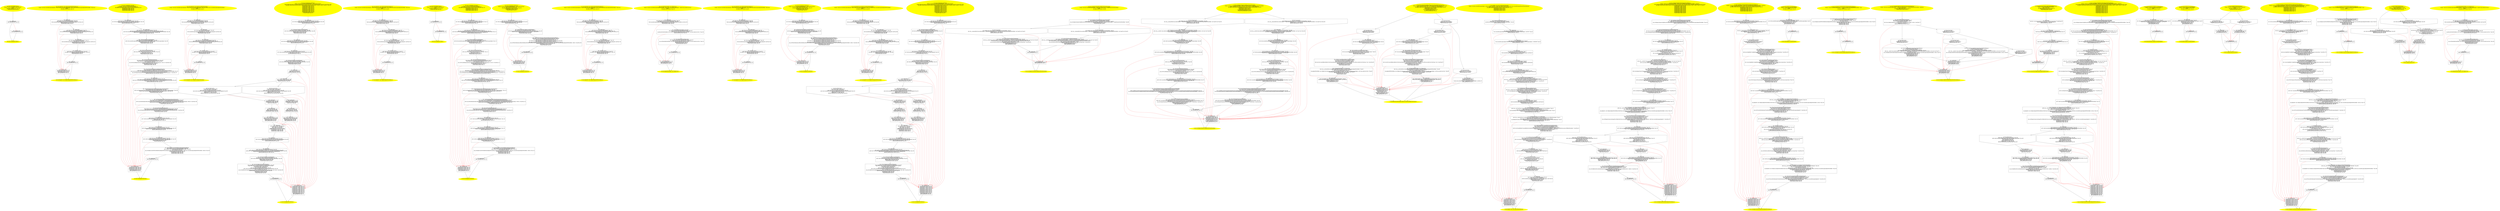 digraph iCFG {
381 [label="381:  method_body \n   APPLY_ABSTRACTION; [line 145]\n " shape="box"]
	

	 381 -> 359 ;
	 381 -> 360 [color="red" ];
380 [label="380:  method_body \n   APPLY_ABSTRACTION; [line 132]\n " shape="box"]
	

	 380 -> 356 ;
	 380 -> 357 [color="red" ];
379 [label="379:  Call Object.<init>() \n   n$6=*&this:class com.karthik.imager.Adapter$2 * [line 132]\n  _fun_Object.<init>()(n$6:class com.karthik.imager.Adapter$2 *) [line 132]\n  REMOVE_TEMPS(n$6); [line 132]\n  NULLIFY(&this,false); [line 132]\n " shape="box"]
	

	 379 -> 380 ;
	 379 -> 357 [color="red" ];
378 [label="378:  method_body \n   n$4=*&this:class com.karthik.imager.Adapter$2 * [line 132]\n  n$5=*&$bcvar3:int  [line 132]\n  *n$4.com.karthik.imager.Adapter$2.val$position:class com.karthik.imager.Adapter$2 =n$5 [line 132]\n  REMOVE_TEMPS(n$4,n$5); [line 132]\n  NULLIFY(&$bcvar3,false); [line 132]\n " shape="box"]
	

	 378 -> 379 ;
	 378 -> 357 [color="red" ];
377 [label="377:  method_body \n   n$2=*&this:class com.karthik.imager.Adapter$2 * [line 132]\n  n$3=*&$bcvar2:class com.karthik.imager.Adapter$FullViewHolder * [line 132]\n  *n$2.com.karthik.imager.Adapter$2.val$holder:class com.karthik.imager.Adapter$2 =n$3 [line 132]\n  REMOVE_TEMPS(n$2,n$3); [line 132]\n  NULLIFY(&$bcvar2,false); [line 132]\n " shape="box"]
	

	 377 -> 378 ;
	 377 -> 357 [color="red" ];
376 [label="376:  method_body \n   n$0=*&this:class com.karthik.imager.Adapter$2 * [line 132]\n  n$1=*&$bcvar1:class com.karthik.imager.Adapter * [line 132]\n  *n$0.com.karthik.imager.Adapter$2.this$0:class com.karthik.imager.Adapter$2 =n$1 [line 132]\n  REMOVE_TEMPS(n$0,n$1); [line 132]\n  NULLIFY(&$bcvar1,false); [line 132]\n " shape="box"]
	

	 376 -> 377 ;
	 376 -> 357 [color="red" ];
375 [label="375:  method_body \n   APPLY_ABSTRACTION; [line 140]\n " shape="box"]
	

	 375 -> 353 ;
	 375 -> 354 [color="red" ];
374 [label="374:  Call void Adapter.access$200(Adapter,Adapter$FullViewHolder,int) \n   n$32=*&$irvar0:class com.karthik.imager.Adapter * [line 139]\n  n$33=*&$irvar1:class com.karthik.imager.Adapter$FullViewHolder * [line 139]\n  n$34=*&$irvar2:int  [line 139]\n  _fun_void Adapter.attachFullViewHolderData(Adapter$FullViewHolder,int)(n$32:class com.karthik.imager.Adapter *,n$33:class com.karthik.imager.Adapter$FullViewHolder *,n$34:int ) [line 139]\n  REMOVE_TEMPS(n$32,n$33,n$34); [line 139]\n  NULLIFY(&$irvar0,false); [line 139]\n  NULLIFY(&$irvar1,false); [line 139]\n  NULLIFY(&$irvar2,false); [line 139]\n " shape="box"]
	

	 374 -> 375 ;
	 374 -> 354 [color="red" ];
373 [label="373:  method_body \n   n$30=*&this:class com.karthik.imager.Adapter$2 * [line 139]\n  n$31=*n$30.com.karthik.imager.Adapter$2.this$0:class com.karthik.imager.Adapter$2  [line 139]\n  *&$irvar0:class com.karthik.imager.Adapter *=n$31 [line 139]\n  REMOVE_TEMPS(n$30,n$31); [line 139]\n  NULLIFY(&this,false); [line 139]\n " shape="box"]
	

	 373 -> 374 ;
	 373 -> 354 [color="red" ];
372 [label="372:  method_body \n   n$28=*&this:class com.karthik.imager.Adapter$2 * [line 139]\n  n$29=*n$28.com.karthik.imager.Adapter$2.val$holder:class com.karthik.imager.Adapter$2  [line 139]\n  *&$irvar1:class com.karthik.imager.Adapter$FullViewHolder *=n$29 [line 139]\n  REMOVE_TEMPS(n$28,n$29); [line 139]\n " shape="box"]
	

	 372 -> 373 ;
	 372 -> 354 [color="red" ];
371 [label="371:  method_body \n   n$26=*&this:class com.karthik.imager.Adapter$2 * [line 139]\n  n$27=*n$26.com.karthik.imager.Adapter$2.val$position:class com.karthik.imager.Adapter$2  [line 139]\n  *&$irvar2:int =n$27 [line 139]\n  REMOVE_TEMPS(n$26,n$27); [line 139]\n " shape="box"]
	

	 371 -> 372 ;
	 371 -> 354 [color="red" ];
370 [label="370:  Call void MaterialImageLoading.start() \n   n$24=*&$irvar2:class com.github.florent37.materialimageloading.MaterialImageLoading * [line 138]\n  n$25=*n$24:class com.github.florent37.materialimageloading.MaterialImageLoading  [line 138]\n  _fun_void MaterialImageLoading.start()(n$24:class com.github.florent37.materialimageloading.MaterialImageLoading *) virtual [line 138]\n  REMOVE_TEMPS(n$24,n$25); [line 138]\n  NULLIFY(&$irvar2,false); [line 138]\n " shape="box"]
	

	 370 -> 371 ;
	 370 -> 354 [color="red" ];
369 [label="369:  Call MaterialImageLoading MaterialImageLoading.setDuration(int) \n   n$21=*&$irvar1:class com.github.florent37.materialimageloading.MaterialImageLoading * [line 138]\n  n$22=*n$21:class com.github.florent37.materialimageloading.MaterialImageLoading  [line 138]\n  n$23=_fun_MaterialImageLoading MaterialImageLoading.setDuration(int)(n$21:class com.github.florent37.materialimageloading.MaterialImageLoading *,2000:int ) virtual [line 138]\n  *&$irvar2:class com.github.florent37.materialimageloading.MaterialImageLoading *=n$23 [line 138]\n  REMOVE_TEMPS(n$21,n$22,n$23); [line 138]\n  NULLIFY(&$irvar1,false); [line 138]\n " shape="box"]
	

	 369 -> 370 ;
	 369 -> 354 [color="red" ];
368 [label="368:  Call MaterialImageLoading MaterialImageLoading.animate(ImageView) \n   n$19=*&$irvar0:class android.widget.ImageView * [line 138]\n  n$20=_fun_MaterialImageLoading MaterialImageLoading.animate(ImageView)(n$19:class android.widget.ImageView *) [line 138]\n  *&$irvar1:class com.github.florent37.materialimageloading.MaterialImageLoading *=n$20 [line 138]\n  REMOVE_TEMPS(n$19,n$20); [line 138]\n  NULLIFY(&$irvar0,false); [line 138]\n " shape="box"]
	

	 368 -> 369 ;
	 368 -> 354 [color="red" ];
367 [label="367:  method_body \n   n$16=*&this:class com.karthik.imager.Adapter$2 * [line 138]\n  n$17=*n$16.com.karthik.imager.Adapter$2.val$holder:class com.karthik.imager.Adapter$2  [line 138]\n  n$18=*n$17.com.karthik.imager.Adapter$FullViewHolder.imageView:class com.karthik.imager.Adapter$FullViewHolder  [line 138]\n  *&$irvar0:class android.widget.ImageView *=n$18 [line 138]\n  REMOVE_TEMPS(n$16,n$17,n$18); [line 138]\n " shape="box"]
	

	 367 -> 368 ;
	 367 -> 354 [color="red" ];
366 [label="366:  Call void ShimmerFrameLayout.stopShimmerAnimation() \n   n$12=*&this:class com.karthik.imager.Adapter$2 * [line 137]\n  n$13=*n$12.com.karthik.imager.Adapter$2.val$holder:class com.karthik.imager.Adapter$2  [line 137]\n  n$14=*n$13.com.karthik.imager.Adapter$FullViewHolder.shimmerFrameLayout:class com.karthik.imager.Adapter$FullViewHolder  [line 137]\n  n$15=*n$14:class com.facebook.shimmer.ShimmerFrameLayout  [line 137]\n  _fun_void ShimmerFrameLayout.stopShimmerAnimation()(n$14:class com.facebook.shimmer.ShimmerFrameLayout *) virtual [line 137]\n  REMOVE_TEMPS(n$12,n$13,n$14,n$15); [line 137]\n " shape="box"]
	

	 366 -> 367 ;
	 366 -> 354 [color="red" ];
365 [label="365:  Call void View.setBackgroundColor(int) \n   n$9=*&$irvar0:class com.facebook.shimmer.ShimmerFrameLayout * [line 136]\n  n$10=*n$9:class com.facebook.shimmer.ShimmerFrameLayout  [line 136]\n  n$11=*&$irvar3:int  [line 136]\n  _fun_void View.setBackgroundColor(int)(n$9:class com.facebook.shimmer.ShimmerFrameLayout *,n$11:int ) virtual [line 136]\n  REMOVE_TEMPS(n$9,n$10,n$11); [line 136]\n  NULLIFY(&$irvar0,false); [line 136]\n  NULLIFY(&$irvar3,false); [line 136]\n " shape="box"]
	

	 365 -> 366 ;
	 365 -> 354 [color="red" ];
364 [label="364:  Call int Color.parseColor(String) \n   n$7=*&$irvar2:class java.lang.String * [line 136]\n  n$8=_fun_int Color.parseColor(String)(n$7:class java.lang.String *) [line 136]\n  *&$irvar3:int =n$8 [line 136]\n  REMOVE_TEMPS(n$7,n$8); [line 136]\n  NULLIFY(&$irvar2,false); [line 136]\n " shape="box"]
	

	 364 -> 365 ;
	 364 -> 354 [color="red" ];
363 [label="363:  Call String Adapter.access$000(Adapter) \n   n$5=*&$irvar1:class com.karthik.imager.Adapter * [line 136]\n  n$6=*n$5.com.karthik.imager.Adapter.SHIMMER_BACKGROUND_TRANSPARENT:class com.karthik.imager.Adapter  [line 136]\n  *&$irvar2:class java.lang.String *=n$6 [line 136]\n  REMOVE_TEMPS(n$5,n$6); [line 136]\n  NULLIFY(&$irvar1,false); [line 136]\n " shape="box"]
	

	 363 -> 364 ;
	 363 -> 354 [color="red" ];
362 [label="362:  method_body \n   n$2=*&this:class com.karthik.imager.Adapter$2 * [line 136]\n  n$3=*n$2.com.karthik.imager.Adapter$2.val$holder:class com.karthik.imager.Adapter$2  [line 136]\n  n$4=*n$3.com.karthik.imager.Adapter$FullViewHolder.shimmerFrameLayout:class com.karthik.imager.Adapter$FullViewHolder  [line 136]\n  *&$irvar0:class com.facebook.shimmer.ShimmerFrameLayout *=n$4 [line 136]\n  REMOVE_TEMPS(n$2,n$3,n$4); [line 136]\n " shape="box"]
	

	 362 -> 363 ;
	 362 -> 354 [color="red" ];
361 [label="361:  method_body \n   n$0=*&this:class com.karthik.imager.Adapter$2 * [line 136]\n  n$1=*n$0.com.karthik.imager.Adapter$2.this$0:class com.karthik.imager.Adapter$2  [line 136]\n  *&$irvar1:class com.karthik.imager.Adapter *=n$1 [line 136]\n  REMOVE_TEMPS(n$0,n$1); [line 136]\n " shape="box"]
	

	 361 -> 362 ;
	 361 -> 354 [color="red" ];
360 [label="360:  exceptions sink \n   APPLY_ABSTRACTION; [line 145]\n " shape="box"]
	

	 360 -> 359 ;
359 [label="359: Exit void Adapter$2.onError() \n  " color=yellow style=filled]
	

358 [label="358: Start void Adapter$2.onError()\nFormals:  this:class com.karthik.imager.Adapter$2 *\nLocals:  \n   DECLARE_LOCALS(&return); [line 143]\n  NULLIFY(&this,false); [line 143]\n " color=yellow style=filled]
	

	 358 -> 381 ;
357 [label="357:  exceptions sink \n   NULLIFY(&$bcvar2,false); [line 132]\n  NULLIFY(&$bcvar3,false); [line 132]\n  NULLIFY(&this,false); [line 132]\n  APPLY_ABSTRACTION; [line 132]\n " shape="box"]
	

	 357 -> 356 ;
356 [label="356: Exit Adapter$2.<init>(Adapter,Adapter$FullViewHolder,int) \n  " color=yellow style=filled]
	

355 [label="355: Start Adapter$2.<init>(Adapter,Adapter$FullViewHolder,int)\nFormals:  this:class com.karthik.imager.Adapter$2 * $bcvar1:class com.karthik.imager.Adapter * $bcvar2:class com.karthik.imager.Adapter$FullViewHolder * $bcvar3:int \nLocals:  \n   DECLARE_LOCALS(&return); [line 113]\n " color=yellow style=filled]
	

	 355 -> 376 ;
354 [label="354:  exceptions sink \n   NULLIFY(&$irvar0,false); [line 140]\n  NULLIFY(&$irvar1,false); [line 140]\n  NULLIFY(&$irvar2,false); [line 140]\n  NULLIFY(&$irvar3,false); [line 140]\n  NULLIFY(&this,false); [line 140]\n  APPLY_ABSTRACTION; [line 140]\n " shape="box"]
	

	 354 -> 353 ;
353 [label="353: Exit void Adapter$2.onSuccess() \n  " color=yellow style=filled]
	

352 [label="352: Start void Adapter$2.onSuccess()\nFormals:  this:class com.karthik.imager.Adapter$2 *\nLocals:  $irvar0:void  $irvar1:void  $irvar2:void  $irvar3:void  \n   DECLARE_LOCALS(&return,&$irvar0,&$irvar1,&$irvar2,&$irvar3); [line 135]\n  NULLIFY(&$irvar0,false); [line 135]\n  NULLIFY(&$irvar1,false); [line 135]\n  NULLIFY(&$irvar2,false); [line 135]\n  NULLIFY(&$irvar3,false); [line 135]\n " color=yellow style=filled]
	

	 352 -> 361 ;
351 [label="351:  method_body \n   APPLY_ABSTRACTION; [line 165]\n " shape="box"]
	

	 351 -> 324 ;
	 351 -> 325 [color="red" ];
350 [label="350:  Call Object.<init>() \n   n$6=*&this:class com.karthik.imager.Adapter$4 * [line 165]\n  _fun_Object.<init>()(n$6:class com.karthik.imager.Adapter$4 *) [line 165]\n  REMOVE_TEMPS(n$6); [line 165]\n  NULLIFY(&this,false); [line 165]\n " shape="box"]
	

	 350 -> 351 ;
	 350 -> 325 [color="red" ];
349 [label="349:  method_body \n   n$4=*&this:class com.karthik.imager.Adapter$4 * [line 165]\n  n$5=*&$bcvar3:class com.karthik.imager.Adapter$ViewHolder * [line 165]\n  *n$4.com.karthik.imager.Adapter$4.val$holder:class com.karthik.imager.Adapter$4 =n$5 [line 165]\n  REMOVE_TEMPS(n$4,n$5); [line 165]\n  NULLIFY(&$bcvar3,false); [line 165]\n " shape="box"]
	

	 349 -> 350 ;
	 349 -> 325 [color="red" ];
348 [label="348:  method_body \n   n$2=*&this:class com.karthik.imager.Adapter$4 * [line 165]\n  n$3=*&$bcvar2:int  [line 165]\n  *n$2.com.karthik.imager.Adapter$4.val$position:class com.karthik.imager.Adapter$4 =n$3 [line 165]\n  REMOVE_TEMPS(n$2,n$3); [line 165]\n  NULLIFY(&$bcvar2,false); [line 165]\n " shape="box"]
	

	 348 -> 349 ;
	 348 -> 325 [color="red" ];
347 [label="347:  method_body \n   n$0=*&this:class com.karthik.imager.Adapter$4 * [line 165]\n  n$1=*&$bcvar1:class com.karthik.imager.Adapter * [line 165]\n  *n$0.com.karthik.imager.Adapter$4.this$0:class com.karthik.imager.Adapter$4 =n$1 [line 165]\n  REMOVE_TEMPS(n$0,n$1); [line 165]\n  NULLIFY(&$bcvar1,false); [line 165]\n " shape="box"]
	

	 347 -> 348 ;
	 347 -> 325 [color="red" ];
346 [label="346:  method_body \n   APPLY_ABSTRACTION; [line 170]\n " shape="box"]
	

	 346 -> 321 ;
	 346 -> 322 [color="red" ];
345 [label="345:  Call void LikeButtonView.AnimClick(boolean) \n   n$31=*&$irvar0:class com.karthik.imager.Recycler.LikeButtonView * [line 169]\n  n$32=*n$31:class com.karthik.imager.Recycler.LikeButtonView  [line 169]\n  n$33=*&$irvar2:_Bool (*)[_t$3] [line 169]\n  n$36=*n$33:_Bool [_t$4] [line 169]\n  n$34=*&this:class com.karthik.imager.Adapter$4 * [line 169]\n  n$35=*n$34.com.karthik.imager.Adapter$4.val$position:class com.karthik.imager.Adapter$4  [line 169]\n  n$37=*n$33[n$35]:_Bool  [line 169]\n  _fun_void LikeButtonView.AnimClick(boolean)(n$31:class com.karthik.imager.Recycler.LikeButtonView *,n$37:_Bool ) virtual [line 169]\n  REMOVE_TEMPS(n$31,n$32,n$33,n$34,n$35,n$36,n$37); [line 169]\n  NULLIFY(&$irvar0,false); [line 169]\n  NULLIFY(&$irvar2,false); [line 169]\n  NULLIFY(&this,false); [line 169]\n " shape="box"]
	

	 345 -> 346 ;
	 345 -> 322 [color="red" ];
344 [label="344:  Call boolean[] Adapter.access$400(Adapter) \n   n$29=*&$irvar1:class com.karthik.imager.Adapter * [line 169]\n  n$30=*n$29.com.karthik.imager.Adapter.isLiked:class com.karthik.imager.Adapter  [line 169]\n  *&$irvar2:_Bool (*)[_t$3]=n$30 [line 169]\n  REMOVE_TEMPS(n$29,n$30); [line 169]\n  NULLIFY(&$irvar1,false); [line 169]\n " shape="box"]
	

	 344 -> 345 ;
	 344 -> 322 [color="red" ];
343 [label="343:  method_body \n   n$26=*&this:class com.karthik.imager.Adapter$4 * [line 169]\n  n$27=*n$26.com.karthik.imager.Adapter$4.val$holder:class com.karthik.imager.Adapter$4  [line 169]\n  n$28=*n$27.com.karthik.imager.Adapter$ViewHolder.heartLike:class com.karthik.imager.Adapter$ViewHolder  [line 169]\n  *&$irvar0:class com.karthik.imager.Recycler.LikeButtonView *=n$28 [line 169]\n  REMOVE_TEMPS(n$26,n$27,n$28); [line 169]\n " shape="box"]
	

	 343 -> 344 ;
	 343 -> 322 [color="red" ];
342 [label="342:  method_body \n   n$24=*&this:class com.karthik.imager.Adapter$4 * [line 169]\n  n$25=*n$24.com.karthik.imager.Adapter$4.this$0:class com.karthik.imager.Adapter$4  [line 169]\n  *&$irvar1:class com.karthik.imager.Adapter *=n$25 [line 169]\n  REMOVE_TEMPS(n$24,n$25); [line 169]\n " shape="box"]
	

	 342 -> 343 ;
	 342 -> 322 [color="red" ];
341 [label="341:  method_body \n   n$21=*&$T2_31:_Bool (*)[_t$0] [line 168]\n  n$22=*&$T1_31:int  [line 168]\n  n$23=*&$T0_31:int  [line 168]\n  *n$21[n$22]:_Bool [_t$0]=n$23 [line 168]\n  REMOVE_TEMPS(n$21,n$22,n$23); [line 168]\n  NULLIFY(&$T0_31,false); [line 168]\n  NULLIFY(&$T1_31,false); [line 168]\n  NULLIFY(&$T2_31,false); [line 168]\n " shape="box"]
	

	 341 -> 342 ;
	 341 -> 322 [color="red" ];
340 [label="340:  method_body \n   n$20=*&$T1_30:_Bool (*)[_t$0] [line 168]\n  *&$T2_31:_Bool (*)[_t$0]=n$20 [line 168]\n  REMOVE_TEMPS(n$20); [line 168]\n  NULLIFY(&$T1_30,false); [line 168]\n  APPLY_ABSTRACTION; [line 168]\n " shape="box"]
	

	 340 -> 341 ;
	 340 -> 322 [color="red" ];
339 [label="339:  method_body \n   n$19=*&$T0_30:int  [line 168]\n  *&$T1_31:int =n$19 [line 168]\n  REMOVE_TEMPS(n$19); [line 168]\n  NULLIFY(&$T0_30,false); [line 168]\n " shape="box"]
	

	 339 -> 340 ;
	 339 -> 322 [color="red" ];
338 [label="338:  method_body \n   NULLIFY(&$irvar1,false); [line 168]\n  NULLIFY(&$irvar2,false); [line 168]\n  NULLIFY(&$irvar4,false); [line 168]\n  *&$T0_31:int =0 [line 168]\n " shape="box"]
	

	 338 -> 339 ;
	 338 -> 322 [color="red" ];
337 [label="337:  method_body \n   n$18=*&$irvar1:_Bool (*)[_t$0] [line 168]\n  *&$T2_31:_Bool (*)[_t$0]=n$18 [line 168]\n  REMOVE_TEMPS(n$18); [line 168]\n  NULLIFY(&$irvar1,false); [line 168]\n  APPLY_ABSTRACTION; [line 168]\n " shape="box"]
	

	 337 -> 341 ;
	 337 -> 322 [color="red" ];
336 [label="336:  method_body \n   n$17=*&$irvar2:int  [line 168]\n  *&$T1_31:int =n$17 [line 168]\n  REMOVE_TEMPS(n$17); [line 168]\n  NULLIFY(&$irvar2,false); [line 168]\n " shape="box"]
	

	 336 -> 337 ;
	 336 -> 322 [color="red" ];
335 [label="335:  method_body \n   NULLIFY(&$T0_30,false); [line 168]\n  NULLIFY(&$T1_30,false); [line 168]\n  NULLIFY(&$irvar4,false); [line 168]\n  *&$T0_31:int =1 [line 168]\n " shape="box"]
	

	 335 -> 336 ;
	 335 -> 322 [color="red" ];
334 [label="334: Prune (false branch) \n   n$12=*&$irvar4:_Bool (*)[_t$1] [line 168]\n  n$15=*n$12:_Bool [_t$2] [line 168]\n  n$13=*&this:class com.karthik.imager.Adapter$4 * [line 168]\n  n$14=*n$13.com.karthik.imager.Adapter$4.val$position:class com.karthik.imager.Adapter$4  [line 168]\n  n$16=*n$12[n$14]:_Bool  [line 168]\n  PRUNE((n$16 != 0), false); [line 168]\n  REMOVE_TEMPS(n$12,n$13,n$14,n$15,n$16); [line 168]\n " shape="invhouse"]
	

	 334 -> 338 ;
	 334 -> 322 [color="red" ];
333 [label="333: Prune (true branch) \n   n$12=*&$irvar4:_Bool (*)[_t$1] [line 168]\n  n$15=*n$12:_Bool [_t$2] [line 168]\n  n$13=*&this:class com.karthik.imager.Adapter$4 * [line 168]\n  n$14=*n$13.com.karthik.imager.Adapter$4.val$position:class com.karthik.imager.Adapter$4  [line 168]\n  n$16=*n$12[n$14]:_Bool  [line 168]\n  PRUNE(!(n$16 != 0), true); [line 168]\n  REMOVE_TEMPS(n$12,n$13,n$14,n$15,n$16); [line 168]\n " shape="invhouse"]
	

	 333 -> 335 ;
	 333 -> 322 [color="red" ];
332 [label="332:  method_body \n   n$11=*&$irvar1:_Bool (*)[_t$0] [line 168]\n  *&$T1_30:_Bool (*)[_t$0]=n$11 [line 168]\n  REMOVE_TEMPS(n$11); [line 168]\n " shape="box"]
	

	 332 -> 333 ;
	 332 -> 334 ;
	 332 -> 322 [color="red" ];
331 [label="331:  method_body \n   n$10=*&$irvar2:int  [line 168]\n  *&$T0_30:int =n$10 [line 168]\n  REMOVE_TEMPS(n$10); [line 168]\n " shape="box"]
	

	 331 -> 332 ;
	 331 -> 322 [color="red" ];
330 [label="330:  Call boolean[] Adapter.access$400(Adapter) \n   n$8=*&$irvar3:class com.karthik.imager.Adapter * [line 168]\n  n$9=*n$8.com.karthik.imager.Adapter.isLiked:class com.karthik.imager.Adapter  [line 168]\n  *&$irvar4:_Bool (*)[_t$1]=n$9 [line 168]\n  REMOVE_TEMPS(n$8,n$9); [line 168]\n  NULLIFY(&$irvar3,false); [line 168]\n " shape="box"]
	

	 330 -> 331 ;
	 330 -> 322 [color="red" ];
329 [label="329:  method_body \n   n$6=*&this:class com.karthik.imager.Adapter$4 * [line 168]\n  n$7=*n$6.com.karthik.imager.Adapter$4.val$position:class com.karthik.imager.Adapter$4  [line 168]\n  *&$irvar2:int =n$7 [line 168]\n  REMOVE_TEMPS(n$6,n$7); [line 168]\n " shape="box"]
	

	 329 -> 330 ;
	 329 -> 322 [color="red" ];
328 [label="328:  method_body \n   n$4=*&this:class com.karthik.imager.Adapter$4 * [line 168]\n  n$5=*n$4.com.karthik.imager.Adapter$4.this$0:class com.karthik.imager.Adapter$4  [line 168]\n  *&$irvar3:class com.karthik.imager.Adapter *=n$5 [line 168]\n  REMOVE_TEMPS(n$4,n$5); [line 168]\n " shape="box"]
	

	 328 -> 329 ;
	 328 -> 322 [color="red" ];
327 [label="327:  Call boolean[] Adapter.access$400(Adapter) \n   n$2=*&$irvar0:class com.karthik.imager.Adapter * [line 168]\n  n$3=*n$2.com.karthik.imager.Adapter.isLiked:class com.karthik.imager.Adapter  [line 168]\n  *&$irvar1:_Bool (*)[_t$0]=n$3 [line 168]\n  REMOVE_TEMPS(n$2,n$3); [line 168]\n  NULLIFY(&$irvar0,false); [line 168]\n " shape="box"]
	

	 327 -> 328 ;
	 327 -> 322 [color="red" ];
326 [label="326:  method_body \n   n$0=*&this:class com.karthik.imager.Adapter$4 * [line 168]\n  n$1=*n$0.com.karthik.imager.Adapter$4.this$0:class com.karthik.imager.Adapter$4  [line 168]\n  *&$irvar0:class com.karthik.imager.Adapter *=n$1 [line 168]\n  REMOVE_TEMPS(n$0,n$1); [line 168]\n " shape="box"]
	

	 326 -> 327 ;
	 326 -> 322 [color="red" ];
325 [label="325:  exceptions sink \n   NULLIFY(&$bcvar2,false); [line 165]\n  NULLIFY(&$bcvar3,false); [line 165]\n  NULLIFY(&this,false); [line 165]\n  APPLY_ABSTRACTION; [line 165]\n " shape="box"]
	

	 325 -> 324 ;
324 [label="324: Exit Adapter$4.<init>(Adapter,int,Adapter$ViewHolder) \n  " color=yellow style=filled]
	

323 [label="323: Start Adapter$4.<init>(Adapter,int,Adapter$ViewHolder)\nFormals:  this:class com.karthik.imager.Adapter$4 * $bcvar1:class com.karthik.imager.Adapter * $bcvar2:int  $bcvar3:class com.karthik.imager.Adapter$ViewHolder *\nLocals:  \n   DECLARE_LOCALS(&return); [line 15]\n " color=yellow style=filled]
	

	 323 -> 347 ;
322 [label="322:  exceptions sink \n   NULLIFY(&$T0_30,false); [line 170]\n  NULLIFY(&$T0_31,false); [line 170]\n  NULLIFY(&$T1_30,false); [line 170]\n  NULLIFY(&$T1_31,false); [line 170]\n  NULLIFY(&$T2_31,false); [line 170]\n  NULLIFY(&$irvar0,false); [line 170]\n  NULLIFY(&$irvar1,false); [line 170]\n  NULLIFY(&$irvar2,false); [line 170]\n  NULLIFY(&$irvar3,false); [line 170]\n  NULLIFY(&$irvar4,false); [line 170]\n  NULLIFY(&this,false); [line 170]\n  APPLY_ABSTRACTION; [line 170]\n " shape="box"]
	

	 322 -> 321 ;
321 [label="321: Exit void Adapter$4.onClick(View) \n  " color=yellow style=filled]
	

320 [label="320: Start void Adapter$4.onClick(View)\nFormals:  this:class com.karthik.imager.Adapter$4 * v:class android.view.View *\nLocals:  $irvar0:void  $irvar1:void  $irvar2:void  $irvar3:void  $irvar4:void  $T0_30:void  $T1_30:void  $T0_31:void  $T1_31:void  $T2_31:void  \n   DECLARE_LOCALS(&return,&$irvar0,&$irvar1,&$irvar2,&$irvar3,&$irvar4,&$T0_30,&$T1_30,&$T0_31,&$T1_31,&$T2_31); [line 167]\n  NULLIFY(&$T0_30,false); [line 167]\n  NULLIFY(&$T0_31,false); [line 167]\n  NULLIFY(&$T1_30,false); [line 167]\n  NULLIFY(&$T1_31,false); [line 167]\n  NULLIFY(&$T2_31,false); [line 167]\n  NULLIFY(&$irvar0,false); [line 167]\n  NULLIFY(&$irvar1,false); [line 167]\n  NULLIFY(&$irvar2,false); [line 167]\n  NULLIFY(&$irvar3,false); [line 167]\n  NULLIFY(&$irvar4,false); [line 167]\n  NULLIFY(&v,false); [line 167]\n " color=yellow style=filled]
	

	 320 -> 326 ;
319 [label="319:  method_body \n   APPLY_ABSTRACTION; [line 107]\n " shape="box"]
	

	 319 -> 297 ;
	 319 -> 298 [color="red" ];
318 [label="318:  Call Object.<init>() \n   n$6=*&this:class com.karthik.imager.Adapter$1 * [line 107]\n  _fun_Object.<init>()(n$6:class com.karthik.imager.Adapter$1 *) [line 107]\n  REMOVE_TEMPS(n$6); [line 107]\n  NULLIFY(&this,false); [line 107]\n " shape="box"]
	

	 318 -> 319 ;
	 318 -> 298 [color="red" ];
317 [label="317:  method_body \n   n$4=*&this:class com.karthik.imager.Adapter$1 * [line 107]\n  n$5=*&$bcvar3:int  [line 107]\n  *n$4.com.karthik.imager.Adapter$1.val$position:class com.karthik.imager.Adapter$1 =n$5 [line 107]\n  REMOVE_TEMPS(n$4,n$5); [line 107]\n  NULLIFY(&$bcvar3,false); [line 107]\n " shape="box"]
	

	 317 -> 318 ;
	 317 -> 298 [color="red" ];
316 [label="316:  method_body \n   n$2=*&this:class com.karthik.imager.Adapter$1 * [line 107]\n  n$3=*&$bcvar2:class com.karthik.imager.Adapter$ViewHolder * [line 107]\n  *n$2.com.karthik.imager.Adapter$1.val$holder:class com.karthik.imager.Adapter$1 =n$3 [line 107]\n  REMOVE_TEMPS(n$2,n$3); [line 107]\n  NULLIFY(&$bcvar2,false); [line 107]\n " shape="box"]
	

	 316 -> 317 ;
	 316 -> 298 [color="red" ];
315 [label="315:  method_body \n   n$0=*&this:class com.karthik.imager.Adapter$1 * [line 107]\n  n$1=*&$bcvar1:class com.karthik.imager.Adapter * [line 107]\n  *n$0.com.karthik.imager.Adapter$1.this$0:class com.karthik.imager.Adapter$1 =n$1 [line 107]\n  REMOVE_TEMPS(n$0,n$1); [line 107]\n  NULLIFY(&$bcvar1,false); [line 107]\n " shape="box"]
	

	 315 -> 316 ;
	 315 -> 298 [color="red" ];
314 [label="314:  method_body \n   APPLY_ABSTRACTION; [line 120]\n " shape="box"]
	

	 314 -> 294 ;
	 314 -> 295 [color="red" ];
313 [label="313:  method_body \n   APPLY_ABSTRACTION; [line 115]\n " shape="box"]
	

	 313 -> 291 ;
	 313 -> 292 [color="red" ];
312 [label="312:  Call void Adapter.access$100(Adapter,Adapter$ViewHolder,int) \n   n$32=*&$irvar0:class com.karthik.imager.Adapter * [line 114]\n  n$33=*&$irvar1:class com.karthik.imager.Adapter$ViewHolder * [line 114]\n  n$34=*&$irvar2:int  [line 114]\n  _fun_void Adapter.attachViewHolderData(Adapter$ViewHolder,int)(n$32:class com.karthik.imager.Adapter *,n$33:class com.karthik.imager.Adapter$ViewHolder *,n$34:int ) [line 114]\n  REMOVE_TEMPS(n$32,n$33,n$34); [line 114]\n  NULLIFY(&$irvar0,false); [line 114]\n  NULLIFY(&$irvar1,false); [line 114]\n  NULLIFY(&$irvar2,false); [line 114]\n " shape="box"]
	

	 312 -> 313 ;
	 312 -> 292 [color="red" ];
311 [label="311:  method_body \n   n$30=*&this:class com.karthik.imager.Adapter$1 * [line 114]\n  n$31=*n$30.com.karthik.imager.Adapter$1.this$0:class com.karthik.imager.Adapter$1  [line 114]\n  *&$irvar0:class com.karthik.imager.Adapter *=n$31 [line 114]\n  REMOVE_TEMPS(n$30,n$31); [line 114]\n  NULLIFY(&this,false); [line 114]\n " shape="box"]
	

	 311 -> 312 ;
	 311 -> 292 [color="red" ];
310 [label="310:  method_body \n   n$28=*&this:class com.karthik.imager.Adapter$1 * [line 114]\n  n$29=*n$28.com.karthik.imager.Adapter$1.val$holder:class com.karthik.imager.Adapter$1  [line 114]\n  *&$irvar1:class com.karthik.imager.Adapter$ViewHolder *=n$29 [line 114]\n  REMOVE_TEMPS(n$28,n$29); [line 114]\n " shape="box"]
	

	 310 -> 311 ;
	 310 -> 292 [color="red" ];
309 [label="309:  method_body \n   n$26=*&this:class com.karthik.imager.Adapter$1 * [line 114]\n  n$27=*n$26.com.karthik.imager.Adapter$1.val$position:class com.karthik.imager.Adapter$1  [line 114]\n  *&$irvar2:int =n$27 [line 114]\n  REMOVE_TEMPS(n$26,n$27); [line 114]\n " shape="box"]
	

	 309 -> 310 ;
	 309 -> 292 [color="red" ];
308 [label="308:  Call void MaterialImageLoading.start() \n   n$24=*&$irvar2:class com.github.florent37.materialimageloading.MaterialImageLoading * [line 113]\n  n$25=*n$24:class com.github.florent37.materialimageloading.MaterialImageLoading  [line 113]\n  _fun_void MaterialImageLoading.start()(n$24:class com.github.florent37.materialimageloading.MaterialImageLoading *) virtual [line 113]\n  REMOVE_TEMPS(n$24,n$25); [line 113]\n  NULLIFY(&$irvar2,false); [line 113]\n " shape="box"]
	

	 308 -> 309 ;
	 308 -> 292 [color="red" ];
307 [label="307:  Call MaterialImageLoading MaterialImageLoading.setDuration(int) \n   n$21=*&$irvar1:class com.github.florent37.materialimageloading.MaterialImageLoading * [line 113]\n  n$22=*n$21:class com.github.florent37.materialimageloading.MaterialImageLoading  [line 113]\n  n$23=_fun_MaterialImageLoading MaterialImageLoading.setDuration(int)(n$21:class com.github.florent37.materialimageloading.MaterialImageLoading *,2500:int ) virtual [line 113]\n  *&$irvar2:class com.github.florent37.materialimageloading.MaterialImageLoading *=n$23 [line 113]\n  REMOVE_TEMPS(n$21,n$22,n$23); [line 113]\n  NULLIFY(&$irvar1,false); [line 113]\n " shape="box"]
	

	 307 -> 308 ;
	 307 -> 292 [color="red" ];
306 [label="306:  Call MaterialImageLoading MaterialImageLoading.animate(ImageView) \n   n$19=*&$irvar0:class android.widget.ImageView * [line 113]\n  n$20=_fun_MaterialImageLoading MaterialImageLoading.animate(ImageView)(n$19:class android.widget.ImageView *) [line 113]\n  *&$irvar1:class com.github.florent37.materialimageloading.MaterialImageLoading *=n$20 [line 113]\n  REMOVE_TEMPS(n$19,n$20); [line 113]\n  NULLIFY(&$irvar0,false); [line 113]\n " shape="box"]
	

	 306 -> 307 ;
	 306 -> 292 [color="red" ];
305 [label="305:  method_body \n   n$16=*&this:class com.karthik.imager.Adapter$1 * [line 113]\n  n$17=*n$16.com.karthik.imager.Adapter$1.val$holder:class com.karthik.imager.Adapter$1  [line 113]\n  n$18=*n$17.com.karthik.imager.Adapter$ViewHolder.imageView:class com.karthik.imager.Adapter$ViewHolder  [line 113]\n  *&$irvar0:class android.widget.ImageView *=n$18 [line 113]\n  REMOVE_TEMPS(n$16,n$17,n$18); [line 113]\n " shape="box"]
	

	 305 -> 306 ;
	 305 -> 292 [color="red" ];
304 [label="304:  Call void ShimmerFrameLayout.stopShimmerAnimation() \n   n$12=*&this:class com.karthik.imager.Adapter$1 * [line 112]\n  n$13=*n$12.com.karthik.imager.Adapter$1.val$holder:class com.karthik.imager.Adapter$1  [line 112]\n  n$14=*n$13.com.karthik.imager.Adapter$ViewHolder.shimmerFrameLayout:class com.karthik.imager.Adapter$ViewHolder  [line 112]\n  n$15=*n$14:class com.facebook.shimmer.ShimmerFrameLayout  [line 112]\n  _fun_void ShimmerFrameLayout.stopShimmerAnimation()(n$14:class com.facebook.shimmer.ShimmerFrameLayout *) virtual [line 112]\n  REMOVE_TEMPS(n$12,n$13,n$14,n$15); [line 112]\n " shape="box"]
	

	 304 -> 305 ;
	 304 -> 292 [color="red" ];
303 [label="303:  Call void View.setBackgroundColor(int) \n   n$9=*&$irvar0:class com.facebook.shimmer.ShimmerFrameLayout * [line 111]\n  n$10=*n$9:class com.facebook.shimmer.ShimmerFrameLayout  [line 111]\n  n$11=*&$irvar3:int  [line 111]\n  _fun_void View.setBackgroundColor(int)(n$9:class com.facebook.shimmer.ShimmerFrameLayout *,n$11:int ) virtual [line 111]\n  REMOVE_TEMPS(n$9,n$10,n$11); [line 111]\n  NULLIFY(&$irvar0,false); [line 111]\n  NULLIFY(&$irvar3,false); [line 111]\n " shape="box"]
	

	 303 -> 304 ;
	 303 -> 292 [color="red" ];
302 [label="302:  Call int Color.parseColor(String) \n   n$7=*&$irvar2:class java.lang.String * [line 111]\n  n$8=_fun_int Color.parseColor(String)(n$7:class java.lang.String *) [line 111]\n  *&$irvar3:int =n$8 [line 111]\n  REMOVE_TEMPS(n$7,n$8); [line 111]\n  NULLIFY(&$irvar2,false); [line 111]\n " shape="box"]
	

	 302 -> 303 ;
	 302 -> 292 [color="red" ];
301 [label="301:  Call String Adapter.access$000(Adapter) \n   n$5=*&$irvar1:class com.karthik.imager.Adapter * [line 111]\n  n$6=*n$5.com.karthik.imager.Adapter.SHIMMER_BACKGROUND_TRANSPARENT:class com.karthik.imager.Adapter  [line 111]\n  *&$irvar2:class java.lang.String *=n$6 [line 111]\n  REMOVE_TEMPS(n$5,n$6); [line 111]\n  NULLIFY(&$irvar1,false); [line 111]\n " shape="box"]
	

	 301 -> 302 ;
	 301 -> 292 [color="red" ];
300 [label="300:  method_body \n   n$2=*&this:class com.karthik.imager.Adapter$1 * [line 111]\n  n$3=*n$2.com.karthik.imager.Adapter$1.val$holder:class com.karthik.imager.Adapter$1  [line 111]\n  n$4=*n$3.com.karthik.imager.Adapter$ViewHolder.shimmerFrameLayout:class com.karthik.imager.Adapter$ViewHolder  [line 111]\n  *&$irvar0:class com.facebook.shimmer.ShimmerFrameLayout *=n$4 [line 111]\n  REMOVE_TEMPS(n$2,n$3,n$4); [line 111]\n " shape="box"]
	

	 300 -> 301 ;
	 300 -> 292 [color="red" ];
299 [label="299:  method_body \n   n$0=*&this:class com.karthik.imager.Adapter$1 * [line 111]\n  n$1=*n$0.com.karthik.imager.Adapter$1.this$0:class com.karthik.imager.Adapter$1  [line 111]\n  *&$irvar1:class com.karthik.imager.Adapter *=n$1 [line 111]\n  REMOVE_TEMPS(n$0,n$1); [line 111]\n " shape="box"]
	

	 299 -> 300 ;
	 299 -> 292 [color="red" ];
298 [label="298:  exceptions sink \n   NULLIFY(&$bcvar2,false); [line 107]\n  NULLIFY(&$bcvar3,false); [line 107]\n  NULLIFY(&this,false); [line 107]\n  APPLY_ABSTRACTION; [line 107]\n " shape="box"]
	

	 298 -> 297 ;
297 [label="297: Exit Adapter$1.<init>(Adapter,Adapter$ViewHolder,int) \n  " color=yellow style=filled]
	

296 [label="296: Start Adapter$1.<init>(Adapter,Adapter$ViewHolder,int)\nFormals:  this:class com.karthik.imager.Adapter$1 * $bcvar1:class com.karthik.imager.Adapter * $bcvar2:class com.karthik.imager.Adapter$ViewHolder * $bcvar3:int \nLocals:  \n   DECLARE_LOCALS(&return); [line 40]\n " color=yellow style=filled]
	

	 296 -> 315 ;
295 [label="295:  exceptions sink \n   APPLY_ABSTRACTION; [line 120]\n " shape="box"]
	

	 295 -> 294 ;
294 [label="294: Exit void Adapter$1.onError() \n  " color=yellow style=filled]
	

293 [label="293: Start void Adapter$1.onError()\nFormals:  this:class com.karthik.imager.Adapter$1 *\nLocals:  \n   DECLARE_LOCALS(&return); [line 118]\n  NULLIFY(&this,false); [line 118]\n " color=yellow style=filled]
	

	 293 -> 314 ;
292 [label="292:  exceptions sink \n   NULLIFY(&$irvar0,false); [line 115]\n  NULLIFY(&$irvar1,false); [line 115]\n  NULLIFY(&$irvar2,false); [line 115]\n  NULLIFY(&$irvar3,false); [line 115]\n  NULLIFY(&this,false); [line 115]\n  APPLY_ABSTRACTION; [line 115]\n " shape="box"]
	

	 292 -> 291 ;
291 [label="291: Exit void Adapter$1.onSuccess() \n  " color=yellow style=filled]
	

290 [label="290: Start void Adapter$1.onSuccess()\nFormals:  this:class com.karthik.imager.Adapter$1 *\nLocals:  $irvar0:void  $irvar1:void  $irvar2:void  $irvar3:void  \n   DECLARE_LOCALS(&return,&$irvar0,&$irvar1,&$irvar2,&$irvar3); [line 110]\n  NULLIFY(&$irvar0,false); [line 110]\n  NULLIFY(&$irvar1,false); [line 110]\n  NULLIFY(&$irvar2,false); [line 110]\n  NULLIFY(&$irvar3,false); [line 110]\n " color=yellow style=filled]
	

	 290 -> 299 ;
289 [label="289:  method_body \n   APPLY_ABSTRACTION; [line 183]\n " shape="box"]
	

	 289 -> 279 ;
	 289 -> 280 [color="red" ];
288 [label="288:  Call void PhotoClickListner.onPhotoClick(RecyclerView$ViewHolder,int) \n   n$4=*&$irvar1:class com.karthik.imager.Recycler.PhotoClickListner * [line 182]\n  n$5=*n$4:class com.karthik.imager.Recycler.PhotoClickListner  [line 182]\n  n$6=*&this:class com.karthik.imager.Adapter$5 * [line 182]\n  n$7=*n$6.com.karthik.imager.Adapter$5.val$holder:class com.karthik.imager.Adapter$5  [line 182]\n  n$8=*&this:class com.karthik.imager.Adapter$5 * [line 182]\n  n$9=*n$8.com.karthik.imager.Adapter$5.val$position:class com.karthik.imager.Adapter$5  [line 182]\n  _fun_void PhotoClickListner.onPhotoClick(RecyclerView$ViewHolder,int)(n$4:class com.karthik.imager.Recycler.PhotoClickListner *,n$7:class com.karthik.imager.Adapter$FullViewHolder *,n$9:int ) virtual [line 182]\n  REMOVE_TEMPS(n$4,n$5,n$6,n$7,n$8,n$9); [line 182]\n  NULLIFY(&$irvar1,false); [line 182]\n  NULLIFY(&this,false); [line 182]\n " shape="box"]
	

	 288 -> 289 ;
	 288 -> 280 [color="red" ];
287 [label="287:  Call PhotoClickListner Adapter.access$300(Adapter) \n   n$2=*&$irvar0:class com.karthik.imager.Adapter * [line 182]\n  n$3=*n$2.com.karthik.imager.Adapter.photoClickListner:class com.karthik.imager.Adapter  [line 182]\n  *&$irvar1:class com.karthik.imager.Recycler.PhotoClickListner *=n$3 [line 182]\n  REMOVE_TEMPS(n$2,n$3); [line 182]\n  NULLIFY(&$irvar0,false); [line 182]\n " shape="box"]
	

	 287 -> 288 ;
	 287 -> 280 [color="red" ];
286 [label="286:  method_body \n   n$0=*&this:class com.karthik.imager.Adapter$5 * [line 182]\n  n$1=*n$0.com.karthik.imager.Adapter$5.this$0:class com.karthik.imager.Adapter$5  [line 182]\n  *&$irvar0:class com.karthik.imager.Adapter *=n$1 [line 182]\n  REMOVE_TEMPS(n$0,n$1); [line 182]\n " shape="box"]
	

	 286 -> 287 ;
	 286 -> 280 [color="red" ];
285 [label="285:  method_body \n   APPLY_ABSTRACTION; [line 179]\n " shape="box"]
	

	 285 -> 276 ;
	 285 -> 277 [color="red" ];
284 [label="284:  Call Object.<init>() \n   n$6=*&this:class com.karthik.imager.Adapter$5 * [line 179]\n  _fun_Object.<init>()(n$6:class com.karthik.imager.Adapter$5 *) [line 179]\n  REMOVE_TEMPS(n$6); [line 179]\n  NULLIFY(&this,false); [line 179]\n " shape="box"]
	

	 284 -> 285 ;
	 284 -> 277 [color="red" ];
283 [label="283:  method_body \n   n$4=*&this:class com.karthik.imager.Adapter$5 * [line 179]\n  n$5=*&$bcvar3:int  [line 179]\n  *n$4.com.karthik.imager.Adapter$5.val$position:class com.karthik.imager.Adapter$5 =n$5 [line 179]\n  REMOVE_TEMPS(n$4,n$5); [line 179]\n  NULLIFY(&$bcvar3,false); [line 179]\n " shape="box"]
	

	 283 -> 284 ;
	 283 -> 277 [color="red" ];
282 [label="282:  method_body \n   n$2=*&this:class com.karthik.imager.Adapter$5 * [line 179]\n  n$3=*&$bcvar2:class com.karthik.imager.Adapter$FullViewHolder * [line 179]\n  *n$2.com.karthik.imager.Adapter$5.val$holder:class com.karthik.imager.Adapter$5 =n$3 [line 179]\n  REMOVE_TEMPS(n$2,n$3); [line 179]\n  NULLIFY(&$bcvar2,false); [line 179]\n " shape="box"]
	

	 282 -> 283 ;
	 282 -> 277 [color="red" ];
281 [label="281:  method_body \n   n$0=*&this:class com.karthik.imager.Adapter$5 * [line 179]\n  n$1=*&$bcvar1:class com.karthik.imager.Adapter * [line 179]\n  *n$0.com.karthik.imager.Adapter$5.this$0:class com.karthik.imager.Adapter$5 =n$1 [line 179]\n  REMOVE_TEMPS(n$0,n$1); [line 179]\n  NULLIFY(&$bcvar1,false); [line 179]\n " shape="box"]
	

	 281 -> 282 ;
	 281 -> 277 [color="red" ];
280 [label="280:  exceptions sink \n   NULLIFY(&$irvar0,false); [line 183]\n  NULLIFY(&$irvar1,false); [line 183]\n  NULLIFY(&this,false); [line 183]\n  APPLY_ABSTRACTION; [line 183]\n " shape="box"]
	

	 280 -> 279 ;
279 [label="279: Exit void Adapter$5.onClick(View) \n  " color=yellow style=filled]
	

278 [label="278: Start void Adapter$5.onClick(View)\nFormals:  this:class com.karthik.imager.Adapter$5 * v:class android.view.View *\nLocals:  $irvar0:void  $irvar1:void  \n   DECLARE_LOCALS(&return,&$irvar0,&$irvar1); [line 181]\n  NULLIFY(&$irvar0,false); [line 181]\n  NULLIFY(&$irvar1,false); [line 181]\n  NULLIFY(&v,false); [line 181]\n " color=yellow style=filled]
	

	 278 -> 286 ;
277 [label="277:  exceptions sink \n   NULLIFY(&$bcvar2,false); [line 179]\n  NULLIFY(&$bcvar3,false); [line 179]\n  NULLIFY(&this,false); [line 179]\n  APPLY_ABSTRACTION; [line 179]\n " shape="box"]
	

	 277 -> 276 ;
276 [label="276: Exit Adapter$5.<init>(Adapter,Adapter$FullViewHolder,int) \n  " color=yellow style=filled]
	

275 [label="275: Start Adapter$5.<init>(Adapter,Adapter$FullViewHolder,int)\nFormals:  this:class com.karthik.imager.Adapter$5 * $bcvar1:class com.karthik.imager.Adapter * $bcvar2:class com.karthik.imager.Adapter$FullViewHolder * $bcvar3:int \nLocals:  \n   DECLARE_LOCALS(&return); [line 113]\n " color=yellow style=filled]
	

	 275 -> 281 ;
274 [label="274:  method_body \n   APPLY_ABSTRACTION; [line 222]\n " shape="box"]
	

	 274 -> 269 ;
	 274 -> 270 [color="red" ];
273 [label="273:  Call void ButterKnife.bind(Object,View) \n   n$4=*&this:class com.karthik.imager.Adapter$ViewHolder * [line 221]\n  n$5=*&itemView:class android.view.View * [line 221]\n  _fun_void ButterKnife.bind(Object,View)(n$4:class com.karthik.imager.Adapter$ViewHolder *,n$5:class android.view.View *) [line 221]\n  REMOVE_TEMPS(n$4,n$5); [line 221]\n  NULLIFY(&itemView,false); [line 221]\n  NULLIFY(&this,false); [line 221]\n " shape="box"]
	

	 273 -> 274 ;
	 273 -> 270 [color="red" ];
272 [label="272:  Call RecyclerView$ViewHolder.<init>(View) \n   n$2=*&this:class com.karthik.imager.Adapter$ViewHolder * [line 220]\n  n$3=*&itemView:class android.view.View * [line 220]\n  _fun_RecyclerView$ViewHolder.<init>(View)(n$2:class com.karthik.imager.Adapter$ViewHolder *,n$3:class android.view.View *) [line 220]\n  REMOVE_TEMPS(n$2,n$3); [line 220]\n " shape="box"]
	

	 272 -> 273 ;
	 272 -> 270 [color="red" ];
271 [label="271:  method_body \n   n$0=*&this:class com.karthik.imager.Adapter$ViewHolder * [line 219]\n  n$1=*&$bcvar1:class com.karthik.imager.Adapter * [line 219]\n  *n$0.com.karthik.imager.Adapter$ViewHolder.this$0:class com.karthik.imager.Adapter$ViewHolder =n$1 [line 219]\n  REMOVE_TEMPS(n$0,n$1); [line 219]\n  NULLIFY(&$bcvar1,false); [line 219]\n " shape="box"]
	

	 271 -> 272 ;
	 271 -> 270 [color="red" ];
270 [label="270:  exceptions sink \n   NULLIFY(&itemView,false); [line 222]\n  NULLIFY(&this,false); [line 222]\n  APPLY_ABSTRACTION; [line 222]\n " shape="box"]
	

	 270 -> 269 ;
269 [label="269: Exit Adapter$ViewHolder.<init>(Adapter,View) \n  " color=yellow style=filled]
	

268 [label="268: Start Adapter$ViewHolder.<init>(Adapter,View)\nFormals:  this:class com.karthik.imager.Adapter$ViewHolder * $bcvar1:class com.karthik.imager.Adapter * itemView:class android.view.View *\nLocals:  \n   DECLARE_LOCALS(&return); [line 219]\n " color=yellow style=filled]
	

	 268 -> 271 ;
267 [label="267:  method_body \n   APPLY_ABSTRACTION; [line 155]\n " shape="box"]
	

	 267 -> 257 ;
	 267 -> 258 [color="red" ];
266 [label="266:  Call Object.<init>() \n   n$6=*&this:class com.karthik.imager.Adapter$3 * [line 155]\n  _fun_Object.<init>()(n$6:class com.karthik.imager.Adapter$3 *) [line 155]\n  REMOVE_TEMPS(n$6); [line 155]\n  NULLIFY(&this,false); [line 155]\n " shape="box"]
	

	 266 -> 267 ;
	 266 -> 258 [color="red" ];
265 [label="265:  method_body \n   n$4=*&this:class com.karthik.imager.Adapter$3 * [line 155]\n  n$5=*&$bcvar3:int  [line 155]\n  *n$4.com.karthik.imager.Adapter$3.val$position:class com.karthik.imager.Adapter$3 =n$5 [line 155]\n  REMOVE_TEMPS(n$4,n$5); [line 155]\n  NULLIFY(&$bcvar3,false); [line 155]\n " shape="box"]
	

	 265 -> 266 ;
	 265 -> 258 [color="red" ];
264 [label="264:  method_body \n   n$2=*&this:class com.karthik.imager.Adapter$3 * [line 155]\n  n$3=*&$bcvar2:class com.karthik.imager.Adapter$ViewHolder * [line 155]\n  *n$2.com.karthik.imager.Adapter$3.val$holder:class com.karthik.imager.Adapter$3 =n$3 [line 155]\n  REMOVE_TEMPS(n$2,n$3); [line 155]\n  NULLIFY(&$bcvar2,false); [line 155]\n " shape="box"]
	

	 264 -> 265 ;
	 264 -> 258 [color="red" ];
263 [label="263:  method_body \n   n$0=*&this:class com.karthik.imager.Adapter$3 * [line 155]\n  n$1=*&$bcvar1:class com.karthik.imager.Adapter * [line 155]\n  *n$0.com.karthik.imager.Adapter$3.this$0:class com.karthik.imager.Adapter$3 =n$1 [line 155]\n  REMOVE_TEMPS(n$0,n$1); [line 155]\n  NULLIFY(&$bcvar1,false); [line 155]\n " shape="box"]
	

	 263 -> 264 ;
	 263 -> 258 [color="red" ];
262 [label="262:  method_body \n   APPLY_ABSTRACTION; [line 159]\n " shape="box"]
	

	 262 -> 254 ;
	 262 -> 255 [color="red" ];
261 [label="261:  Call void PhotoClickListner.onPhotoClick(RecyclerView$ViewHolder,int) \n   n$4=*&$irvar1:class com.karthik.imager.Recycler.PhotoClickListner * [line 158]\n  n$5=*n$4:class com.karthik.imager.Recycler.PhotoClickListner  [line 158]\n  n$6=*&this:class com.karthik.imager.Adapter$3 * [line 158]\n  n$7=*n$6.com.karthik.imager.Adapter$3.val$holder:class com.karthik.imager.Adapter$3  [line 158]\n  n$8=*&this:class com.karthik.imager.Adapter$3 * [line 158]\n  n$9=*n$8.com.karthik.imager.Adapter$3.val$position:class com.karthik.imager.Adapter$3  [line 158]\n  _fun_void PhotoClickListner.onPhotoClick(RecyclerView$ViewHolder,int)(n$4:class com.karthik.imager.Recycler.PhotoClickListner *,n$7:class com.karthik.imager.Adapter$ViewHolder *,n$9:int ) virtual [line 158]\n  REMOVE_TEMPS(n$4,n$5,n$6,n$7,n$8,n$9); [line 158]\n  NULLIFY(&$irvar1,false); [line 158]\n  NULLIFY(&this,false); [line 158]\n " shape="box"]
	

	 261 -> 262 ;
	 261 -> 255 [color="red" ];
260 [label="260:  Call PhotoClickListner Adapter.access$300(Adapter) \n   n$2=*&$irvar0:class com.karthik.imager.Adapter * [line 158]\n  n$3=*n$2.com.karthik.imager.Adapter.photoClickListner:class com.karthik.imager.Adapter  [line 158]\n  *&$irvar1:class com.karthik.imager.Recycler.PhotoClickListner *=n$3 [line 158]\n  REMOVE_TEMPS(n$2,n$3); [line 158]\n  NULLIFY(&$irvar0,false); [line 158]\n " shape="box"]
	

	 260 -> 261 ;
	 260 -> 255 [color="red" ];
259 [label="259:  method_body \n   n$0=*&this:class com.karthik.imager.Adapter$3 * [line 158]\n  n$1=*n$0.com.karthik.imager.Adapter$3.this$0:class com.karthik.imager.Adapter$3  [line 158]\n  *&$irvar0:class com.karthik.imager.Adapter *=n$1 [line 158]\n  REMOVE_TEMPS(n$0,n$1); [line 158]\n " shape="box"]
	

	 259 -> 260 ;
	 259 -> 255 [color="red" ];
258 [label="258:  exceptions sink \n   NULLIFY(&$bcvar2,false); [line 155]\n  NULLIFY(&$bcvar3,false); [line 155]\n  NULLIFY(&this,false); [line 155]\n  APPLY_ABSTRACTION; [line 155]\n " shape="box"]
	

	 258 -> 257 ;
257 [label="257: Exit Adapter$3.<init>(Adapter,Adapter$ViewHolder,int) \n  " color=yellow style=filled]
	

256 [label="256: Start Adapter$3.<init>(Adapter,Adapter$ViewHolder,int)\nFormals:  this:class com.karthik.imager.Adapter$3 * $bcvar1:class com.karthik.imager.Adapter * $bcvar2:class com.karthik.imager.Adapter$ViewHolder * $bcvar3:int \nLocals:  \n   DECLARE_LOCALS(&return); [line 52]\n " color=yellow style=filled]
	

	 256 -> 263 ;
255 [label="255:  exceptions sink \n   NULLIFY(&$irvar0,false); [line 159]\n  NULLIFY(&$irvar1,false); [line 159]\n  NULLIFY(&this,false); [line 159]\n  APPLY_ABSTRACTION; [line 159]\n " shape="box"]
	

	 255 -> 254 ;
254 [label="254: Exit void Adapter$3.onClick(View) \n  " color=yellow style=filled]
	

253 [label="253: Start void Adapter$3.onClick(View)\nFormals:  this:class com.karthik.imager.Adapter$3 * v:class android.view.View *\nLocals:  $irvar0:void  $irvar1:void  \n   DECLARE_LOCALS(&return,&$irvar0,&$irvar1); [line 157]\n  NULLIFY(&$irvar0,false); [line 157]\n  NULLIFY(&$irvar1,false); [line 157]\n  NULLIFY(&v,false); [line 157]\n " color=yellow style=filled]
	

	 253 -> 259 ;
252 [label="252:  method_body \n   APPLY_ABSTRACTION; [line 188]\n " shape="box"]
	

	 252 -> 225 ;
	 252 -> 226 [color="red" ];
251 [label="251:  Call Object.<init>() \n   n$6=*&this:class com.karthik.imager.Adapter$6 * [line 188]\n  _fun_Object.<init>()(n$6:class com.karthik.imager.Adapter$6 *) [line 188]\n  REMOVE_TEMPS(n$6); [line 188]\n  NULLIFY(&this,false); [line 188]\n " shape="box"]
	

	 251 -> 252 ;
	 251 -> 226 [color="red" ];
250 [label="250:  method_body \n   n$4=*&this:class com.karthik.imager.Adapter$6 * [line 188]\n  n$5=*&$bcvar3:class com.karthik.imager.Adapter$FullViewHolder * [line 188]\n  *n$4.com.karthik.imager.Adapter$6.val$holder:class com.karthik.imager.Adapter$6 =n$5 [line 188]\n  REMOVE_TEMPS(n$4,n$5); [line 188]\n  NULLIFY(&$bcvar3,false); [line 188]\n " shape="box"]
	

	 250 -> 251 ;
	 250 -> 226 [color="red" ];
249 [label="249:  method_body \n   n$2=*&this:class com.karthik.imager.Adapter$6 * [line 188]\n  n$3=*&$bcvar2:int  [line 188]\n  *n$2.com.karthik.imager.Adapter$6.val$position:class com.karthik.imager.Adapter$6 =n$3 [line 188]\n  REMOVE_TEMPS(n$2,n$3); [line 188]\n  NULLIFY(&$bcvar2,false); [line 188]\n " shape="box"]
	

	 249 -> 250 ;
	 249 -> 226 [color="red" ];
248 [label="248:  method_body \n   n$0=*&this:class com.karthik.imager.Adapter$6 * [line 188]\n  n$1=*&$bcvar1:class com.karthik.imager.Adapter * [line 188]\n  *n$0.com.karthik.imager.Adapter$6.this$0:class com.karthik.imager.Adapter$6 =n$1 [line 188]\n  REMOVE_TEMPS(n$0,n$1); [line 188]\n  NULLIFY(&$bcvar1,false); [line 188]\n " shape="box"]
	

	 248 -> 249 ;
	 248 -> 226 [color="red" ];
247 [label="247:  method_body \n   APPLY_ABSTRACTION; [line 193]\n " shape="box"]
	

	 247 -> 222 ;
	 247 -> 223 [color="red" ];
246 [label="246:  Call void LikeButtonView.AnimClick(boolean) \n   n$31=*&$irvar0:class com.karthik.imager.Recycler.LikeButtonView * [line 192]\n  n$32=*n$31:class com.karthik.imager.Recycler.LikeButtonView  [line 192]\n  n$33=*&$irvar2:_Bool (*)[_t$3] [line 192]\n  n$36=*n$33:_Bool [_t$4] [line 192]\n  n$34=*&this:class com.karthik.imager.Adapter$6 * [line 192]\n  n$35=*n$34.com.karthik.imager.Adapter$6.val$position:class com.karthik.imager.Adapter$6  [line 192]\n  n$37=*n$33[n$35]:_Bool  [line 192]\n  _fun_void LikeButtonView.AnimClick(boolean)(n$31:class com.karthik.imager.Recycler.LikeButtonView *,n$37:_Bool ) virtual [line 192]\n  REMOVE_TEMPS(n$31,n$32,n$33,n$34,n$35,n$36,n$37); [line 192]\n  NULLIFY(&$irvar0,false); [line 192]\n  NULLIFY(&$irvar2,false); [line 192]\n  NULLIFY(&this,false); [line 192]\n " shape="box"]
	

	 246 -> 247 ;
	 246 -> 223 [color="red" ];
245 [label="245:  Call boolean[] Adapter.access$400(Adapter) \n   n$29=*&$irvar1:class com.karthik.imager.Adapter * [line 192]\n  n$30=*n$29.com.karthik.imager.Adapter.isLiked:class com.karthik.imager.Adapter  [line 192]\n  *&$irvar2:_Bool (*)[_t$3]=n$30 [line 192]\n  REMOVE_TEMPS(n$29,n$30); [line 192]\n  NULLIFY(&$irvar1,false); [line 192]\n " shape="box"]
	

	 245 -> 246 ;
	 245 -> 223 [color="red" ];
244 [label="244:  method_body \n   n$26=*&this:class com.karthik.imager.Adapter$6 * [line 192]\n  n$27=*n$26.com.karthik.imager.Adapter$6.val$holder:class com.karthik.imager.Adapter$6  [line 192]\n  n$28=*n$27.com.karthik.imager.Adapter$FullViewHolder.heartLike_full:class com.karthik.imager.Adapter$FullViewHolder  [line 192]\n  *&$irvar0:class com.karthik.imager.Recycler.LikeButtonView *=n$28 [line 192]\n  REMOVE_TEMPS(n$26,n$27,n$28); [line 192]\n " shape="box"]
	

	 244 -> 245 ;
	 244 -> 223 [color="red" ];
243 [label="243:  method_body \n   n$24=*&this:class com.karthik.imager.Adapter$6 * [line 192]\n  n$25=*n$24.com.karthik.imager.Adapter$6.this$0:class com.karthik.imager.Adapter$6  [line 192]\n  *&$irvar1:class com.karthik.imager.Adapter *=n$25 [line 192]\n  REMOVE_TEMPS(n$24,n$25); [line 192]\n " shape="box"]
	

	 243 -> 244 ;
	 243 -> 223 [color="red" ];
242 [label="242:  method_body \n   n$21=*&$T2_31:_Bool (*)[_t$0] [line 191]\n  n$22=*&$T1_31:int  [line 191]\n  n$23=*&$T0_31:int  [line 191]\n  *n$21[n$22]:_Bool [_t$0]=n$23 [line 191]\n  REMOVE_TEMPS(n$21,n$22,n$23); [line 191]\n  NULLIFY(&$T0_31,false); [line 191]\n  NULLIFY(&$T1_31,false); [line 191]\n  NULLIFY(&$T2_31,false); [line 191]\n " shape="box"]
	

	 242 -> 243 ;
	 242 -> 223 [color="red" ];
241 [label="241:  method_body \n   n$20=*&$T1_30:_Bool (*)[_t$0] [line 191]\n  *&$T2_31:_Bool (*)[_t$0]=n$20 [line 191]\n  REMOVE_TEMPS(n$20); [line 191]\n  NULLIFY(&$T1_30,false); [line 191]\n  APPLY_ABSTRACTION; [line 191]\n " shape="box"]
	

	 241 -> 242 ;
	 241 -> 223 [color="red" ];
240 [label="240:  method_body \n   n$19=*&$T0_30:int  [line 191]\n  *&$T1_31:int =n$19 [line 191]\n  REMOVE_TEMPS(n$19); [line 191]\n  NULLIFY(&$T0_30,false); [line 191]\n " shape="box"]
	

	 240 -> 241 ;
	 240 -> 223 [color="red" ];
239 [label="239:  method_body \n   NULLIFY(&$irvar1,false); [line 191]\n  NULLIFY(&$irvar2,false); [line 191]\n  NULLIFY(&$irvar4,false); [line 191]\n  *&$T0_31:int =0 [line 191]\n " shape="box"]
	

	 239 -> 240 ;
	 239 -> 223 [color="red" ];
238 [label="238:  method_body \n   n$18=*&$irvar1:_Bool (*)[_t$0] [line 191]\n  *&$T2_31:_Bool (*)[_t$0]=n$18 [line 191]\n  REMOVE_TEMPS(n$18); [line 191]\n  NULLIFY(&$irvar1,false); [line 191]\n  APPLY_ABSTRACTION; [line 191]\n " shape="box"]
	

	 238 -> 242 ;
	 238 -> 223 [color="red" ];
237 [label="237:  method_body \n   n$17=*&$irvar2:int  [line 191]\n  *&$T1_31:int =n$17 [line 191]\n  REMOVE_TEMPS(n$17); [line 191]\n  NULLIFY(&$irvar2,false); [line 191]\n " shape="box"]
	

	 237 -> 238 ;
	 237 -> 223 [color="red" ];
236 [label="236:  method_body \n   NULLIFY(&$T0_30,false); [line 191]\n  NULLIFY(&$T1_30,false); [line 191]\n  NULLIFY(&$irvar4,false); [line 191]\n  *&$T0_31:int =1 [line 191]\n " shape="box"]
	

	 236 -> 237 ;
	 236 -> 223 [color="red" ];
235 [label="235: Prune (false branch) \n   n$12=*&$irvar4:_Bool (*)[_t$1] [line 191]\n  n$15=*n$12:_Bool [_t$2] [line 191]\n  n$13=*&this:class com.karthik.imager.Adapter$6 * [line 191]\n  n$14=*n$13.com.karthik.imager.Adapter$6.val$position:class com.karthik.imager.Adapter$6  [line 191]\n  n$16=*n$12[n$14]:_Bool  [line 191]\n  PRUNE((n$16 != 0), false); [line 191]\n  REMOVE_TEMPS(n$12,n$13,n$14,n$15,n$16); [line 191]\n " shape="invhouse"]
	

	 235 -> 239 ;
	 235 -> 223 [color="red" ];
234 [label="234: Prune (true branch) \n   n$12=*&$irvar4:_Bool (*)[_t$1] [line 191]\n  n$15=*n$12:_Bool [_t$2] [line 191]\n  n$13=*&this:class com.karthik.imager.Adapter$6 * [line 191]\n  n$14=*n$13.com.karthik.imager.Adapter$6.val$position:class com.karthik.imager.Adapter$6  [line 191]\n  n$16=*n$12[n$14]:_Bool  [line 191]\n  PRUNE(!(n$16 != 0), true); [line 191]\n  REMOVE_TEMPS(n$12,n$13,n$14,n$15,n$16); [line 191]\n " shape="invhouse"]
	

	 234 -> 236 ;
	 234 -> 223 [color="red" ];
233 [label="233:  method_body \n   n$11=*&$irvar1:_Bool (*)[_t$0] [line 191]\n  *&$T1_30:_Bool (*)[_t$0]=n$11 [line 191]\n  REMOVE_TEMPS(n$11); [line 191]\n " shape="box"]
	

	 233 -> 234 ;
	 233 -> 235 ;
	 233 -> 223 [color="red" ];
232 [label="232:  method_body \n   n$10=*&$irvar2:int  [line 191]\n  *&$T0_30:int =n$10 [line 191]\n  REMOVE_TEMPS(n$10); [line 191]\n " shape="box"]
	

	 232 -> 233 ;
	 232 -> 223 [color="red" ];
231 [label="231:  Call boolean[] Adapter.access$400(Adapter) \n   n$8=*&$irvar3:class com.karthik.imager.Adapter * [line 191]\n  n$9=*n$8.com.karthik.imager.Adapter.isLiked:class com.karthik.imager.Adapter  [line 191]\n  *&$irvar4:_Bool (*)[_t$1]=n$9 [line 191]\n  REMOVE_TEMPS(n$8,n$9); [line 191]\n  NULLIFY(&$irvar3,false); [line 191]\n " shape="box"]
	

	 231 -> 232 ;
	 231 -> 223 [color="red" ];
230 [label="230:  method_body \n   n$6=*&this:class com.karthik.imager.Adapter$6 * [line 191]\n  n$7=*n$6.com.karthik.imager.Adapter$6.val$position:class com.karthik.imager.Adapter$6  [line 191]\n  *&$irvar2:int =n$7 [line 191]\n  REMOVE_TEMPS(n$6,n$7); [line 191]\n " shape="box"]
	

	 230 -> 231 ;
	 230 -> 223 [color="red" ];
229 [label="229:  method_body \n   n$4=*&this:class com.karthik.imager.Adapter$6 * [line 191]\n  n$5=*n$4.com.karthik.imager.Adapter$6.this$0:class com.karthik.imager.Adapter$6  [line 191]\n  *&$irvar3:class com.karthik.imager.Adapter *=n$5 [line 191]\n  REMOVE_TEMPS(n$4,n$5); [line 191]\n " shape="box"]
	

	 229 -> 230 ;
	 229 -> 223 [color="red" ];
228 [label="228:  Call boolean[] Adapter.access$400(Adapter) \n   n$2=*&$irvar0:class com.karthik.imager.Adapter * [line 191]\n  n$3=*n$2.com.karthik.imager.Adapter.isLiked:class com.karthik.imager.Adapter  [line 191]\n  *&$irvar1:_Bool (*)[_t$0]=n$3 [line 191]\n  REMOVE_TEMPS(n$2,n$3); [line 191]\n  NULLIFY(&$irvar0,false); [line 191]\n " shape="box"]
	

	 228 -> 229 ;
	 228 -> 223 [color="red" ];
227 [label="227:  method_body \n   n$0=*&this:class com.karthik.imager.Adapter$6 * [line 191]\n  n$1=*n$0.com.karthik.imager.Adapter$6.this$0:class com.karthik.imager.Adapter$6  [line 191]\n  *&$irvar0:class com.karthik.imager.Adapter *=n$1 [line 191]\n  REMOVE_TEMPS(n$0,n$1); [line 191]\n " shape="box"]
	

	 227 -> 228 ;
	 227 -> 223 [color="red" ];
226 [label="226:  exceptions sink \n   NULLIFY(&$bcvar2,false); [line 188]\n  NULLIFY(&$bcvar3,false); [line 188]\n  NULLIFY(&this,false); [line 188]\n  APPLY_ABSTRACTION; [line 188]\n " shape="box"]
	

	 226 -> 225 ;
225 [label="225: Exit Adapter$6.<init>(Adapter,int,Adapter$FullViewHolder) \n  " color=yellow style=filled]
	

224 [label="224: Start Adapter$6.<init>(Adapter,int,Adapter$FullViewHolder)\nFormals:  this:class com.karthik.imager.Adapter$6 * $bcvar1:class com.karthik.imager.Adapter * $bcvar2:int  $bcvar3:class com.karthik.imager.Adapter$FullViewHolder *\nLocals:  \n   DECLARE_LOCALS(&return); [line 188]\n " color=yellow style=filled]
	

	 224 -> 248 ;
223 [label="223:  exceptions sink \n   NULLIFY(&$T0_30,false); [line 193]\n  NULLIFY(&$T0_31,false); [line 193]\n  NULLIFY(&$T1_30,false); [line 193]\n  NULLIFY(&$T1_31,false); [line 193]\n  NULLIFY(&$T2_31,false); [line 193]\n  NULLIFY(&$irvar0,false); [line 193]\n  NULLIFY(&$irvar1,false); [line 193]\n  NULLIFY(&$irvar2,false); [line 193]\n  NULLIFY(&$irvar3,false); [line 193]\n  NULLIFY(&$irvar4,false); [line 193]\n  NULLIFY(&this,false); [line 193]\n  APPLY_ABSTRACTION; [line 193]\n " shape="box"]
	

	 223 -> 222 ;
222 [label="222: Exit void Adapter$6.onClick(View) \n  " color=yellow style=filled]
	

221 [label="221: Start void Adapter$6.onClick(View)\nFormals:  this:class com.karthik.imager.Adapter$6 * v:class android.view.View *\nLocals:  $irvar0:void  $irvar1:void  $irvar2:void  $irvar3:void  $irvar4:void  $T0_30:void  $T1_30:void  $T0_31:void  $T1_31:void  $T2_31:void  \n   DECLARE_LOCALS(&return,&$irvar0,&$irvar1,&$irvar2,&$irvar3,&$irvar4,&$T0_30,&$T1_30,&$T0_31,&$T1_31,&$T2_31); [line 190]\n  NULLIFY(&$T0_30,false); [line 190]\n  NULLIFY(&$T0_31,false); [line 190]\n  NULLIFY(&$T1_30,false); [line 190]\n  NULLIFY(&$T1_31,false); [line 190]\n  NULLIFY(&$T2_31,false); [line 190]\n  NULLIFY(&$irvar0,false); [line 190]\n  NULLIFY(&$irvar1,false); [line 190]\n  NULLIFY(&$irvar2,false); [line 190]\n  NULLIFY(&$irvar3,false); [line 190]\n  NULLIFY(&$irvar4,false); [line 190]\n  NULLIFY(&v,false); [line 190]\n " color=yellow style=filled]
	

	 221 -> 227 ;
220 [label="220:  method_body \n   APPLY_ABSTRACTION; [line 97]\n " shape="box"]
	

	 220 -> 57 ;
	 220 -> 58 [color="red" ];
219 [label="219:  Call void TextView.setText(CharSequence) \n   n$8=*&holder:class android.support.v7.widget.RecyclerView$ViewHolder * [line 95]\n  n$9=_fun___cast(n$8:class android.support.v7.widget.RecyclerView$ViewHolder *,sizeof(class com.karthik.imager.Adapter$FullViewHolder ( sub )(cast)):void ) [line 95]\n  n$10=*n$9.com.karthik.imager.Adapter$FullViewHolder.txtView:class com.karthik.imager.Adapter$FullViewHolder  [line 95]\n  n$11=*n$10:class android.widget.TextView  [line 95]\n  _fun_void TextView.setText(CharSequence)(n$10:class android.widget.TextView *,\"\":class java.lang.String *) virtual [line 95]\n  REMOVE_TEMPS(n$8,n$9,n$10,n$11); [line 95]\n  NULLIFY(&holder,false); [line 95]\n  APPLY_ABSTRACTION; [line 95]\n " shape="box"]
	

	 219 -> 220 ;
	 219 -> 58 [color="red" ];
218 [label="218:  Call void TextView.setText(CharSequence) \n   n$4=*&holder:class android.support.v7.widget.RecyclerView$ViewHolder * [line 93]\n  n$5=_fun___cast(n$4:class android.support.v7.widget.RecyclerView$ViewHolder *,sizeof(class com.karthik.imager.Adapter$ViewHolder ( sub )(cast)):void ) [line 93]\n  n$6=*n$5.com.karthik.imager.Adapter$ViewHolder.txtView:class com.karthik.imager.Adapter$ViewHolder  [line 93]\n  n$7=*n$6:class android.widget.TextView  [line 93]\n  _fun_void TextView.setText(CharSequence)(n$6:class android.widget.TextView *,\"\":class java.lang.String *) virtual [line 93]\n  REMOVE_TEMPS(n$4,n$5,n$6,n$7); [line 93]\n  NULLIFY(&holder,false); [line 93]\n  APPLY_ABSTRACTION; [line 93]\n " shape="box"]
	

	 218 -> 220 ;
	 218 -> 58 [color="red" ];
217 [label="217: Prune (false branch) \n   n$2=*&holder:class android.support.v7.widget.RecyclerView$ViewHolder * [line 92]\n  n$3=_fun___instanceof(n$2:class android.support.v7.widget.RecyclerView$ViewHolder *,sizeof(class com.karthik.imager.Adapter$ViewHolder ( sub )(instof)):void ) [line 92]\n  PRUNE((n$3 == 0), false); [line 92]\n  REMOVE_TEMPS(n$2,n$3); [line 92]\n " shape="invhouse"]
	

	 217 -> 219 ;
	 217 -> 58 [color="red" ];
216 [label="216: Prune (true branch) \n   n$2=*&holder:class android.support.v7.widget.RecyclerView$ViewHolder * [line 92]\n  n$3=_fun___instanceof(n$2:class android.support.v7.widget.RecyclerView$ViewHolder *,sizeof(class com.karthik.imager.Adapter$ViewHolder ( sub )(instof)):void ) [line 92]\n  PRUNE(!(n$3 == 0), true); [line 92]\n  REMOVE_TEMPS(n$2,n$3); [line 92]\n " shape="invhouse"]
	

	 216 -> 218 ;
	 216 -> 58 [color="red" ];
215 [label="215:  Call void Adapter.shimmerConfig(RecyclerView$ViewHolder) \n   n$0=*&this:class com.karthik.imager.Adapter * [line 90]\n  n$1=*&holder:class android.support.v7.widget.RecyclerView$ViewHolder * [line 90]\n  _fun_void Adapter.shimmerConfig(RecyclerView$ViewHolder)(n$0:class com.karthik.imager.Adapter *,n$1:class android.support.v7.widget.RecyclerView$ViewHolder *) [line 90]\n  REMOVE_TEMPS(n$0,n$1); [line 90]\n  NULLIFY(&this,false); [line 90]\n " shape="box"]
	

	 215 -> 216 ;
	 215 -> 217 ;
	 215 -> 58 [color="red" ];
214 [label="214:  method_body \n   APPLY_ABSTRACTION; [line 273]\n " shape="box"]
	

	 214 -> 54 ;
	 214 -> 55 [color="red" ];
213 [label="213:  Call void ShimmerFrameLayout.setTilt(float) \n   n$37=*&fullViewHolder:class com.karthik.imager.Adapter$FullViewHolder * [line 271]\n  n$38=*n$37.com.karthik.imager.Adapter$FullViewHolder.shimmerFrameLayout:class com.karthik.imager.Adapter$FullViewHolder  [line 271]\n  n$39=*n$38:class com.facebook.shimmer.ShimmerFrameLayout  [line 271]\n  _fun_void ShimmerFrameLayout.setTilt(float)(n$38:class com.facebook.shimmer.ShimmerFrameLayout *,0.000000:float ) virtual [line 271]\n  REMOVE_TEMPS(n$37,n$38,n$39); [line 271]\n  NULLIFY(&fullViewHolder,false); [line 271]\n  APPLY_ABSTRACTION; [line 271]\n " shape="box"]
	

	 213 -> 214 ;
	 213 -> 55 [color="red" ];
212 [label="212:  Call void ShimmerFrameLayout.setAngle(ShimmerFrameLayout$MaskAngle) \n   n$34=*&$irvar0:class com.facebook.shimmer.ShimmerFrameLayout * [line 270]\n  n$35=*n$34:class com.facebook.shimmer.ShimmerFrameLayout  [line 270]\n  n$36=*&#GB$com.facebook.shimmer.ShimmerFrameLayout$MaskAngle.com.facebook.shimmer.ShimmerFrameLayout$MaskAngle.CW_90:class com.facebook.shimmer.ShimmerFrameLayout$MaskAngle  [line 270]\n  _fun_void ShimmerFrameLayout.setAngle(ShimmerFrameLayout$MaskAngle)(n$34:class com.facebook.shimmer.ShimmerFrameLayout *,n$36:class com.facebook.shimmer.ShimmerFrameLayout$MaskAngle *) virtual [line 270]\n  REMOVE_TEMPS(n$34,n$35,n$36); [line 270]\n  NULLIFY(&$irvar0,false); [line 270]\n " shape="box"]
	

	 212 -> 213 ;
	 212 -> 55 [color="red" ];
211 [label="211:  method_body \n   n$32=*&fullViewHolder:class com.karthik.imager.Adapter$FullViewHolder * [line 270]\n  n$33=*n$32.com.karthik.imager.Adapter$FullViewHolder.shimmerFrameLayout:class com.karthik.imager.Adapter$FullViewHolder  [line 270]\n  *&$irvar0:class com.facebook.shimmer.ShimmerFrameLayout *=n$33 [line 270]\n  REMOVE_TEMPS(n$32,n$33); [line 270]\n " shape="box"]
	

	 211 -> 212 ;
	 211 -> 55 [color="red" ];
210 [label="210:  Call void View.setBackgroundColor(int) \n   n$29=*&$irvar0:class com.facebook.shimmer.ShimmerFrameLayout * [line 269]\n  n$30=*n$29:class com.facebook.shimmer.ShimmerFrameLayout  [line 269]\n  n$31=*&$irvar2:int  [line 269]\n  _fun_void View.setBackgroundColor(int)(n$29:class com.facebook.shimmer.ShimmerFrameLayout *,n$31:int ) virtual [line 269]\n  REMOVE_TEMPS(n$29,n$30,n$31); [line 269]\n  NULLIFY(&$irvar0,false); [line 269]\n  NULLIFY(&$irvar2,false); [line 269]\n " shape="box"]
	

	 210 -> 211 ;
	 210 -> 55 [color="red" ];
209 [label="209:  Call int Color.parseColor(String) \n   n$27=*&$irvar1:class java.lang.String * [line 269]\n  n$28=_fun_int Color.parseColor(String)(n$27:class java.lang.String *) [line 269]\n  *&$irvar2:int =n$28 [line 269]\n  REMOVE_TEMPS(n$27,n$28); [line 269]\n  NULLIFY(&$irvar1,false); [line 269]\n " shape="box"]
	

	 209 -> 210 ;
	 209 -> 55 [color="red" ];
208 [label="208:  method_body \n   n$25=*&fullViewHolder:class com.karthik.imager.Adapter$FullViewHolder * [line 269]\n  n$26=*n$25.com.karthik.imager.Adapter$FullViewHolder.shimmerFrameLayout:class com.karthik.imager.Adapter$FullViewHolder  [line 269]\n  *&$irvar0:class com.facebook.shimmer.ShimmerFrameLayout *=n$26 [line 269]\n  REMOVE_TEMPS(n$25,n$26); [line 269]\n " shape="box"]
	

	 208 -> 209 ;
	 208 -> 55 [color="red" ];
207 [label="207:  method_body \n   n$23=*&this:class com.karthik.imager.Adapter * [line 269]\n  n$24=*n$23.com.karthik.imager.Adapter.SHIMMER_BACKGROUND:class com.karthik.imager.Adapter  [line 269]\n  *&$irvar1:class java.lang.String *=n$24 [line 269]\n  REMOVE_TEMPS(n$23,n$24); [line 269]\n  NULLIFY(&this,false); [line 269]\n " shape="box"]
	

	 207 -> 208 ;
	 207 -> 55 [color="red" ];
206 [label="206:  method_body \n   n$21=*&holder:class android.support.v7.widget.RecyclerView$ViewHolder * [line 268]\n  n$22=_fun___cast(n$21:class android.support.v7.widget.RecyclerView$ViewHolder *,sizeof(class com.karthik.imager.Adapter$FullViewHolder ( sub )(cast)):void ) [line 268]\n  *&fullViewHolder:class com.karthik.imager.Adapter$FullViewHolder *=n$22 [line 268]\n  REMOVE_TEMPS(n$21,n$22); [line 268]\n  NULLIFY(&holder,false); [line 268]\n " shape="box"]
	

	 206 -> 207 ;
	 206 -> 55 [color="red" ];
205 [label="205:  Call void ShimmerFrameLayout.setTilt(float) \n   n$18=*&viewHolder:class com.karthik.imager.Adapter$ViewHolder * [line 266]\n  n$19=*n$18.com.karthik.imager.Adapter$ViewHolder.shimmerFrameLayout:class com.karthik.imager.Adapter$ViewHolder  [line 266]\n  n$20=*n$19:class com.facebook.shimmer.ShimmerFrameLayout  [line 266]\n  _fun_void ShimmerFrameLayout.setTilt(float)(n$19:class com.facebook.shimmer.ShimmerFrameLayout *,0.000000:float ) virtual [line 266]\n  REMOVE_TEMPS(n$18,n$19,n$20); [line 266]\n  NULLIFY(&viewHolder,false); [line 266]\n  APPLY_ABSTRACTION; [line 266]\n " shape="box"]
	

	 205 -> 214 ;
	 205 -> 55 [color="red" ];
204 [label="204:  Call void ShimmerFrameLayout.setAngle(ShimmerFrameLayout$MaskAngle) \n   n$15=*&$irvar0:class com.facebook.shimmer.ShimmerFrameLayout * [line 265]\n  n$16=*n$15:class com.facebook.shimmer.ShimmerFrameLayout  [line 265]\n  n$17=*&#GB$com.facebook.shimmer.ShimmerFrameLayout$MaskAngle.com.facebook.shimmer.ShimmerFrameLayout$MaskAngle.CW_90:class com.facebook.shimmer.ShimmerFrameLayout$MaskAngle  [line 265]\n  _fun_void ShimmerFrameLayout.setAngle(ShimmerFrameLayout$MaskAngle)(n$15:class com.facebook.shimmer.ShimmerFrameLayout *,n$17:class com.facebook.shimmer.ShimmerFrameLayout$MaskAngle *) virtual [line 265]\n  REMOVE_TEMPS(n$15,n$16,n$17); [line 265]\n  NULLIFY(&$irvar0,false); [line 265]\n " shape="box"]
	

	 204 -> 205 ;
	 204 -> 55 [color="red" ];
203 [label="203:  method_body \n   n$13=*&viewHolder:class com.karthik.imager.Adapter$ViewHolder * [line 265]\n  n$14=*n$13.com.karthik.imager.Adapter$ViewHolder.shimmerFrameLayout:class com.karthik.imager.Adapter$ViewHolder  [line 265]\n  *&$irvar0:class com.facebook.shimmer.ShimmerFrameLayout *=n$14 [line 265]\n  REMOVE_TEMPS(n$13,n$14); [line 265]\n " shape="box"]
	

	 203 -> 204 ;
	 203 -> 55 [color="red" ];
202 [label="202:  Call void View.setBackgroundColor(int) \n   n$10=*&$irvar0:class com.facebook.shimmer.ShimmerFrameLayout * [line 264]\n  n$11=*n$10:class com.facebook.shimmer.ShimmerFrameLayout  [line 264]\n  n$12=*&$irvar2:int  [line 264]\n  _fun_void View.setBackgroundColor(int)(n$10:class com.facebook.shimmer.ShimmerFrameLayout *,n$12:int ) virtual [line 264]\n  REMOVE_TEMPS(n$10,n$11,n$12); [line 264]\n  NULLIFY(&$irvar0,false); [line 264]\n  NULLIFY(&$irvar2,false); [line 264]\n " shape="box"]
	

	 202 -> 203 ;
	 202 -> 55 [color="red" ];
201 [label="201:  Call int Color.parseColor(String) \n   n$8=*&$irvar1:class java.lang.String * [line 264]\n  n$9=_fun_int Color.parseColor(String)(n$8:class java.lang.String *) [line 264]\n  *&$irvar2:int =n$9 [line 264]\n  REMOVE_TEMPS(n$8,n$9); [line 264]\n  NULLIFY(&$irvar1,false); [line 264]\n " shape="box"]
	

	 201 -> 202 ;
	 201 -> 55 [color="red" ];
200 [label="200:  method_body \n   n$6=*&viewHolder:class com.karthik.imager.Adapter$ViewHolder * [line 264]\n  n$7=*n$6.com.karthik.imager.Adapter$ViewHolder.shimmerFrameLayout:class com.karthik.imager.Adapter$ViewHolder  [line 264]\n  *&$irvar0:class com.facebook.shimmer.ShimmerFrameLayout *=n$7 [line 264]\n  REMOVE_TEMPS(n$6,n$7); [line 264]\n " shape="box"]
	

	 200 -> 201 ;
	 200 -> 55 [color="red" ];
199 [label="199:  method_body \n   n$4=*&this:class com.karthik.imager.Adapter * [line 264]\n  n$5=*n$4.com.karthik.imager.Adapter.SHIMMER_BACKGROUND:class com.karthik.imager.Adapter  [line 264]\n  *&$irvar1:class java.lang.String *=n$5 [line 264]\n  REMOVE_TEMPS(n$4,n$5); [line 264]\n  NULLIFY(&this,false); [line 264]\n " shape="box"]
	

	 199 -> 200 ;
	 199 -> 55 [color="red" ];
198 [label="198:  method_body \n   n$2=*&holder:class android.support.v7.widget.RecyclerView$ViewHolder * [line 263]\n  n$3=_fun___cast(n$2:class android.support.v7.widget.RecyclerView$ViewHolder *,sizeof(class com.karthik.imager.Adapter$ViewHolder ( sub )(cast)):void ) [line 263]\n  *&viewHolder:class com.karthik.imager.Adapter$ViewHolder *=n$3 [line 263]\n  REMOVE_TEMPS(n$2,n$3); [line 263]\n  NULLIFY(&holder,false); [line 263]\n " shape="box"]
	

	 198 -> 199 ;
	 198 -> 55 [color="red" ];
197 [label="197: Prune (false branch) \n   n$0=*&holder:class android.support.v7.widget.RecyclerView$ViewHolder * [line 262]\n  n$1=_fun___instanceof(n$0:class android.support.v7.widget.RecyclerView$ViewHolder *,sizeof(class com.karthik.imager.Adapter$ViewHolder ( sub )(instof)):void ) [line 262]\n  PRUNE((n$1 == 0), false); [line 262]\n  REMOVE_TEMPS(n$0,n$1); [line 262]\n " shape="invhouse"]
	

	 197 -> 206 ;
	 197 -> 55 [color="red" ];
196 [label="196: Prune (true branch) \n   n$0=*&holder:class android.support.v7.widget.RecyclerView$ViewHolder * [line 262]\n  n$1=_fun___instanceof(n$0:class android.support.v7.widget.RecyclerView$ViewHolder *,sizeof(class com.karthik.imager.Adapter$ViewHolder ( sub )(instof)):void ) [line 262]\n  PRUNE(!(n$1 == 0), true); [line 262]\n  REMOVE_TEMPS(n$0,n$1); [line 262]\n " shape="invhouse"]
	

	 196 -> 198 ;
	 196 -> 55 [color="red" ];
195 [label="195:  method_body \n   NULLIFY(&parent,false); [line 72]\n  NULLIFY(&this,false); [line 72]\n  NULLIFY(&viewType,false); [line 72]\n  *&return:class android.support.v7.widget.RecyclerView$ViewHolder *=null [line 72]\n  APPLY_ABSTRACTION; [line 72]\n " shape="box"]
	

	 195 -> 51 ;
	 195 -> 52 [color="red" ];
194 [label="194:  method_body \n   n$25=*&fullViewHolder:class com.karthik.imager.Adapter$FullViewHolder * [line 70]\n  *&return:class android.support.v7.widget.RecyclerView$ViewHolder *=n$25 [line 70]\n  REMOVE_TEMPS(n$25); [line 70]\n  NULLIFY(&fullViewHolder,false); [line 70]\n  APPLY_ABSTRACTION; [line 70]\n " shape="box"]
	

	 194 -> 51 ;
	 194 -> 52 [color="red" ];
193 [label="193:  Call Adapter$FullViewHolder.<init>(Adapter,View) \n   n$22=_fun___new(sizeof(class com.karthik.imager.Adapter$FullViewHolder ):class com.karthik.imager.Adapter$FullViewHolder *) [line 69]\n  n$23=*&this:class com.karthik.imager.Adapter * [line 69]\n  n$24=*&v:class android.view.View * [line 69]\n  _fun_Adapter$FullViewHolder.<init>(Adapter,View)(n$22:class com.karthik.imager.Adapter$FullViewHolder *,n$23:class com.karthik.imager.Adapter *,n$24:class android.view.View *) [line 69]\n  *&fullViewHolder:class com.karthik.imager.Adapter$FullViewHolder *=n$22 [line 69]\n  REMOVE_TEMPS(n$22,n$23,n$24); [line 69]\n  NULLIFY(&this,false); [line 69]\n  NULLIFY(&v,false); [line 69]\n " shape="box"]
	

	 193 -> 194 ;
	 193 -> 52 [color="red" ];
192 [label="192:  Call View LayoutInflater.inflate(int,ViewGroup,boolean) \n   n$18=*&$irvar1:class android.view.LayoutInflater * [line 67]\n  n$19=*n$18:class android.view.LayoutInflater  [line 67]\n  n$20=*&parent:class android.view.ViewGroup * [line 67]\n  n$21=_fun_View LayoutInflater.inflate(int,ViewGroup,boolean)(n$18:class android.view.LayoutInflater *,2130968616:int ,n$20:class android.view.ViewGroup *,0:int ) virtual [line 67]\n  *&v:class android.view.View *=n$21 [line 67]\n  REMOVE_TEMPS(n$18,n$19,n$20,n$21); [line 67]\n  NULLIFY(&$irvar1,false); [line 67]\n  NULLIFY(&parent,false); [line 67]\n " shape="box"]
	

	 192 -> 193 ;
	 192 -> 52 [color="red" ];
191 [label="191:  Call LayoutInflater LayoutInflater.from(Context) \n   n$16=*&$irvar0:class android.content.Context * [line 67]\n  n$17=_fun_LayoutInflater LayoutInflater.from(Context)(n$16:class android.content.Context *) [line 67]\n  *&$irvar1:class android.view.LayoutInflater *=n$17 [line 67]\n  REMOVE_TEMPS(n$16,n$17); [line 67]\n  NULLIFY(&$irvar0,false); [line 67]\n " shape="box"]
	

	 191 -> 192 ;
	 191 -> 52 [color="red" ];
190 [label="190:  method_body \n   NULLIFY(&viewType,false); [line 67]\n  n$14=*&this:class com.karthik.imager.Adapter * [line 67]\n  n$15=*n$14.com.karthik.imager.Adapter.mContext:class com.karthik.imager.Adapter  [line 67]\n  *&$irvar0:class android.content.Context *=n$15 [line 67]\n  REMOVE_TEMPS(n$14,n$15); [line 67]\n " shape="box"]
	

	 190 -> 191 ;
	 190 -> 52 [color="red" ];
189 [label="189:  method_body \n   n$13=*&viewHolder:class com.karthik.imager.Adapter$ViewHolder * [line 65]\n  *&return:class android.support.v7.widget.RecyclerView$ViewHolder *=n$13 [line 65]\n  REMOVE_TEMPS(n$13); [line 65]\n  NULLIFY(&viewHolder,false); [line 65]\n  APPLY_ABSTRACTION; [line 65]\n " shape="box"]
	

	 189 -> 51 ;
	 189 -> 52 [color="red" ];
188 [label="188:  Call Adapter$ViewHolder.<init>(Adapter,View) \n   n$10=_fun___new(sizeof(class com.karthik.imager.Adapter$ViewHolder ):class com.karthik.imager.Adapter$ViewHolder *) [line 64]\n  n$11=*&this:class com.karthik.imager.Adapter * [line 64]\n  n$12=*&v:class android.view.View * [line 64]\n  _fun_Adapter$ViewHolder.<init>(Adapter,View)(n$10:class com.karthik.imager.Adapter$ViewHolder *,n$11:class com.karthik.imager.Adapter *,n$12:class android.view.View *) [line 64]\n  *&viewHolder:class com.karthik.imager.Adapter$ViewHolder *=n$10 [line 64]\n  REMOVE_TEMPS(n$10,n$11,n$12); [line 64]\n  NULLIFY(&this,false); [line 64]\n  NULLIFY(&v,false); [line 64]\n " shape="box"]
	

	 188 -> 189 ;
	 188 -> 52 [color="red" ];
187 [label="187:  Call View LayoutInflater.inflate(int,ViewGroup,boolean) \n   n$6=*&$irvar1:class android.view.LayoutInflater * [line 62]\n  n$7=*n$6:class android.view.LayoutInflater  [line 62]\n  n$8=*&parent:class android.view.ViewGroup * [line 62]\n  n$9=_fun_View LayoutInflater.inflate(int,ViewGroup,boolean)(n$6:class android.view.LayoutInflater *,2130968615:int ,n$8:class android.view.ViewGroup *,0:int ) virtual [line 62]\n  *&v:class android.view.View *=n$9 [line 62]\n  REMOVE_TEMPS(n$6,n$7,n$8,n$9); [line 62]\n  NULLIFY(&$irvar1,false); [line 62]\n  NULLIFY(&parent,false); [line 62]\n " shape="box"]
	

	 187 -> 188 ;
	 187 -> 52 [color="red" ];
186 [label="186:  Call LayoutInflater LayoutInflater.from(Context) \n   n$4=*&$irvar0:class android.content.Context * [line 62]\n  n$5=_fun_LayoutInflater LayoutInflater.from(Context)(n$4:class android.content.Context *) [line 62]\n  *&$irvar1:class android.view.LayoutInflater *=n$5 [line 62]\n  REMOVE_TEMPS(n$4,n$5); [line 62]\n  NULLIFY(&$irvar0,false); [line 62]\n " shape="box"]
	

	 186 -> 187 ;
	 186 -> 52 [color="red" ];
185 [label="185:  method_body \n   NULLIFY(&viewType,false); [line 62]\n  n$2=*&this:class com.karthik.imager.Adapter * [line 62]\n  n$3=*n$2.com.karthik.imager.Adapter.mContext:class com.karthik.imager.Adapter  [line 62]\n  *&$irvar0:class android.content.Context *=n$3 [line 62]\n  REMOVE_TEMPS(n$2,n$3); [line 62]\n " shape="box"]
	

	 185 -> 186 ;
	 185 -> 52 [color="red" ];
184 [label="184: Prune (false branch) \n   n$1=*&viewType:int  [line 60]\n  PRUNE((n$1 == 1), false); [line 60]\n  REMOVE_TEMPS(n$1); [line 60]\n " shape="invhouse"]
	

	 184 -> 190 ;
	 184 -> 52 [color="red" ];
183 [label="183: Prune (true branch) \n   n$1=*&viewType:int  [line 60]\n  PRUNE(!(n$1 == 1), true); [line 60]\n  REMOVE_TEMPS(n$1); [line 60]\n " shape="invhouse"]
	

	 183 -> 195 ;
	 183 -> 52 [color="red" ];
182 [label="182: Prune (false branch) \n   n$0=*&viewType:int  [line 60]\n  PRUNE((n$0 == 0), false); [line 60]\n  REMOVE_TEMPS(n$0); [line 60]\n " shape="invhouse"]
	

	 182 -> 185 ;
	 182 -> 52 [color="red" ];
181 [label="181: Prune (true branch) \n   n$0=*&viewType:int  [line 60]\n  PRUNE(!(n$0 == 0), true); [line 60]\n  REMOVE_TEMPS(n$0); [line 60]\n " shape="invhouse"]
	

	 181 -> 183 ;
	 181 -> 184 ;
	 181 -> 52 [color="red" ];
180 [label="180:  method_body \n   APPLY_ABSTRACTION; [line 55]\n " shape="box"]
	

	 180 -> 48 ;
	 180 -> 49 [color="red" ];
179 [label="179:  method_body \n   n$40=*&this:class com.karthik.imager.Adapter * [line 54]\n  n$41=*&$irvar1:_Bool (*)[_t$0] [line 54]\n  *n$40.com.karthik.imager.Adapter.isLiked:class com.karthik.imager.Adapter =n$41 [line 54]\n  REMOVE_TEMPS(n$40,n$41); [line 54]\n  NULLIFY(&$irvar1,false); [line 54]\n  NULLIFY(&this,false); [line 54]\n " shape="box"]
	

	 179 -> 180 ;
	 179 -> 49 [color="red" ];
178 [label="178:  method_body \n   n$38=*&$irvar0:int  [line 54]\n  n$39=_fun___new_array(sizeof(_Bool [n$38]):_Bool (*)[_t$0]) [line 54]\n  *&$irvar1:_Bool (*)[_t$0]=n$39 [line 54]\n  REMOVE_TEMPS(n$38,n$39); [line 54]\n  NULLIFY(&$irvar0,false); [line 54]\n " shape="box"]
	

	 178 -> 179 ;
	 178 -> 49 [color="red" ];
177 [label="177:  Call int List.size() \n   n$35=*&photosList:class java.util.List * [line 54]\n  n$36=*n$35:class java.util.List  [line 54]\n  n$37=_fun_int List.size()(n$35:class java.util.List *) virtual [line 54]\n  *&$irvar0:int =n$37 [line 54]\n  REMOVE_TEMPS(n$35,n$36,n$37); [line 54]\n  NULLIFY(&photosList,false); [line 54]\n " shape="box"]
	

	 177 -> 178 ;
	 177 -> 49 [color="red" ];
176 [label="176:  method_body \n   n$33=*&this:class com.karthik.imager.Adapter * [line 51]\n  n$34=*&$irvar3:class com.squareup.picasso.Picasso * [line 51]\n  *n$33.com.karthik.imager.Adapter.picasso:class com.karthik.imager.Adapter =n$34 [line 51]\n  REMOVE_TEMPS(n$33,n$34); [line 51]\n  NULLIFY(&$irvar3,false); [line 51]\n " shape="box"]
	

	 176 -> 177 ;
	 176 -> 49 [color="red" ];
175 [label="175:  Call Picasso Picasso$Builder.build() \n   n$30=*&$irvar2:class com.squareup.picasso.Picasso$Builder * [line 51]\n  n$31=*n$30:class com.squareup.picasso.Picasso$Builder  [line 51]\n  n$32=_fun_Picasso Picasso$Builder.build()(n$30:class com.squareup.picasso.Picasso$Builder *) virtual [line 51]\n  *&$irvar3:class com.squareup.picasso.Picasso *=n$32 [line 51]\n  REMOVE_TEMPS(n$30,n$31,n$32); [line 51]\n  NULLIFY(&$irvar2,false); [line 51]\n " shape="box"]
	

	 175 -> 176 ;
	 175 -> 49 [color="red" ];
174 [label="174:  Call Picasso$Builder Picasso$Builder.downloader(Downloader) \n   n$26=*&$irvar0:class com.squareup.picasso.Picasso$Builder * [line 51]\n  n$27=*n$26:class com.squareup.picasso.Picasso$Builder  [line 51]\n  n$28=*&$irvar1:class com.jakewharton.picasso.OkHttp3Downloader * [line 51]\n  n$29=_fun_Picasso$Builder Picasso$Builder.downloader(Downloader)(n$26:class com.squareup.picasso.Picasso$Builder *,n$28:class com.jakewharton.picasso.OkHttp3Downloader *) virtual [line 51]\n  *&$irvar2:class com.squareup.picasso.Picasso$Builder *=n$29 [line 51]\n  REMOVE_TEMPS(n$26,n$27,n$28,n$29); [line 51]\n  NULLIFY(&$irvar0,false); [line 51]\n  NULLIFY(&$irvar1,false); [line 51]\n " shape="box"]
	

	 174 -> 175 ;
	 174 -> 49 [color="red" ];
173 [label="173:  Call OkHttp3Downloader.<init>(OkHttpClient) \n   n$23=_fun___new(sizeof(class com.jakewharton.picasso.OkHttp3Downloader ):class com.jakewharton.picasso.OkHttp3Downloader *) [line 51]\n  n$24=*&this:class com.karthik.imager.Adapter * [line 51]\n  n$25=*n$24.com.karthik.imager.Adapter.okHttpClient:class com.karthik.imager.Adapter  [line 51]\n  _fun_OkHttp3Downloader.<init>(OkHttpClient)(n$23:class com.jakewharton.picasso.OkHttp3Downloader *,n$25:class okhttp3.OkHttpClient *) [line 51]\n  *&$irvar1:class com.jakewharton.picasso.OkHttp3Downloader *=n$23 [line 51]\n  REMOVE_TEMPS(n$23,n$24,n$25); [line 51]\n " shape="box"]
	

	 173 -> 174 ;
	 173 -> 49 [color="red" ];
172 [label="172:  Call Picasso$Builder.<init>(Context) \n   n$20=_fun___new(sizeof(class com.squareup.picasso.Picasso$Builder ):class com.squareup.picasso.Picasso$Builder *) [line 51]\n  n$21=*&this:class com.karthik.imager.Adapter * [line 51]\n  n$22=*n$21.com.karthik.imager.Adapter.mContext:class com.karthik.imager.Adapter  [line 51]\n  _fun_Picasso$Builder.<init>(Context)(n$20:class com.squareup.picasso.Picasso$Builder *,n$22:class android.content.Context *) [line 51]\n  *&$irvar0:class com.squareup.picasso.Picasso$Builder *=n$20 [line 51]\n  REMOVE_TEMPS(n$20,n$21,n$22); [line 51]\n " shape="box"]
	

	 172 -> 173 ;
	 172 -> 49 [color="red" ];
171 [label="171:  method_body \n   n$18=*&this:class com.karthik.imager.Adapter * [line 50]\n  n$19=*&$irvar1:class okhttp3.OkHttpClient * [line 50]\n  *n$18.com.karthik.imager.Adapter.okHttpClient:class com.karthik.imager.Adapter =n$19 [line 50]\n  REMOVE_TEMPS(n$18,n$19); [line 50]\n  NULLIFY(&$irvar1,false); [line 50]\n " shape="box"]
	

	 171 -> 172 ;
	 171 -> 49 [color="red" ];
170 [label="170:  Call OkHttpClient ImagerApp.getOkHttpInstance() \n   n$14=*&$irvar0:class android.app.Application * [line 50]\n  n$15=_fun___cast(n$14:class android.app.Application *,sizeof(class com.karthik.imager.ImagerApp ( sub )(cast)):void ) [line 50]\n  n$16=*n$15:class com.karthik.imager.ImagerApp  [line 50]\n  n$17=_fun_OkHttpClient ImagerApp.getOkHttpInstance()(n$15:class com.karthik.imager.ImagerApp *) virtual [line 50]\n  *&$irvar1:class okhttp3.OkHttpClient *=n$17 [line 50]\n  REMOVE_TEMPS(n$14,n$15,n$16,n$17); [line 50]\n  NULLIFY(&$irvar0,false); [line 50]\n " shape="box"]
	

	 170 -> 171 ;
	 170 -> 49 [color="red" ];
169 [label="169:  Call Application Activity.getApplication() \n   n$9=*&this:class com.karthik.imager.Adapter * [line 50]\n  n$10=*n$9.com.karthik.imager.Adapter.mContext:class com.karthik.imager.Adapter  [line 50]\n  n$11=_fun___cast(n$10:class android.content.Context *,sizeof(class com.karthik.imager.MainActivity ( sub )(cast)):void ) [line 50]\n  n$12=*n$11:class com.karthik.imager.MainActivity  [line 50]\n  n$13=_fun_Application Activity.getApplication()(n$11:class com.karthik.imager.MainActivity *) virtual [line 50]\n  *&$irvar0:class android.app.Application *=n$13 [line 50]\n  REMOVE_TEMPS(n$9,n$10,n$11,n$12,n$13); [line 50]\n " shape="box"]
	

	 169 -> 170 ;
	 169 -> 49 [color="red" ];
168 [label="168:  method_body \n   n$7=*&this:class com.karthik.imager.Adapter * [line 49]\n  n$8=*&listner:class com.karthik.imager.Recycler.PhotoClickListner * [line 49]\n  *n$7.com.karthik.imager.Adapter.photoClickListner:class com.karthik.imager.Adapter =n$8 [line 49]\n  REMOVE_TEMPS(n$7,n$8); [line 49]\n  NULLIFY(&listner,false); [line 49]\n " shape="box"]
	

	 168 -> 169 ;
	 168 -> 49 [color="red" ];
167 [label="167:  method_body \n   n$5=*&this:class com.karthik.imager.Adapter * [line 48]\n  n$6=*&context:class android.content.Context * [line 48]\n  *n$5.com.karthik.imager.Adapter.mContext:class com.karthik.imager.Adapter =n$6 [line 48]\n  REMOVE_TEMPS(n$5,n$6); [line 48]\n  NULLIFY(&context,false); [line 48]\n " shape="box"]
	

	 167 -> 168 ;
	 167 -> 49 [color="red" ];
166 [label="166:  method_body \n   n$3=*&this:class com.karthik.imager.Adapter * [line 47]\n  n$4=*&photosList:class java.util.List * [line 47]\n  *n$3.com.karthik.imager.Adapter.photosList:class com.karthik.imager.Adapter =n$4 [line 47]\n  REMOVE_TEMPS(n$3,n$4); [line 47]\n " shape="box"]
	

	 166 -> 167 ;
	 166 -> 49 [color="red" ];
165 [label="165:  method_body \n   n$2=*&this:class com.karthik.imager.Adapter * [line 43]\n  *n$2.com.karthik.imager.Adapter.SHIMMER_BACKGROUND_TRANSPARENT:class com.karthik.imager.Adapter =\"#00000000\" [line 43]\n  REMOVE_TEMPS(n$2); [line 43]\n " shape="box"]
	

	 165 -> 166 ;
	 165 -> 49 [color="red" ];
164 [label="164:  method_body \n   n$1=*&this:class com.karthik.imager.Adapter * [line 42]\n  *n$1.com.karthik.imager.Adapter.SHIMMER_BACKGROUND:class com.karthik.imager.Adapter =\"#D7D7D7\" [line 42]\n  REMOVE_TEMPS(n$1); [line 42]\n " shape="box"]
	

	 164 -> 165 ;
	 164 -> 49 [color="red" ];
163 [label="163:  Call RecyclerView$Adapter.<init>() \n   n$0=*&this:class com.karthik.imager.Adapter * [line 46]\n  _fun_RecyclerView$Adapter.<init>()(n$0:class com.karthik.imager.Adapter *) [line 46]\n  REMOVE_TEMPS(n$0); [line 46]\n " shape="box"]
	

	 163 -> 164 ;
	 163 -> 49 [color="red" ];
162 [label="162:  method_body \n   APPLY_ABSTRACTION; [line 124]\n " shape="box"]
	

	 162 -> 45 ;
	 162 -> 46 [color="red" ];
161 [label="161:  Call void LikeButtonView.setIsLikedImageresource(boolean) \n   n$46=*&$T1_76:class com.karthik.imager.Recycler.LikeButtonView * [line 123]\n  n$47=*n$46:class com.karthik.imager.Recycler.LikeButtonView  [line 123]\n  n$48=*&$T0_76:int  [line 123]\n  _fun_void LikeButtonView.setIsLikedImageresource(boolean)(n$46:class com.karthik.imager.Recycler.LikeButtonView *,n$48:int ) virtual [line 123]\n  REMOVE_TEMPS(n$46,n$47,n$48); [line 123]\n  NULLIFY(&$T0_76,false); [line 123]\n  NULLIFY(&$T1_76,false); [line 123]\n " shape="box"]
	

	 161 -> 162 ;
	 161 -> 46 [color="red" ];
160 [label="160:  method_body \n   n$45=*&$T0_75:class com.karthik.imager.Recycler.LikeButtonView * [line 123]\n  *&$T1_76:class com.karthik.imager.Recycler.LikeButtonView *=n$45 [line 123]\n  REMOVE_TEMPS(n$45); [line 123]\n  NULLIFY(&$T0_75,false); [line 123]\n  APPLY_ABSTRACTION; [line 123]\n " shape="box"]
	

	 160 -> 161 ;
	 160 -> 46 [color="red" ];
159 [label="159:  method_body \n   NULLIFY(&holder,false); [line 123]\n  NULLIFY(&position,false); [line 123]\n  NULLIFY(&this,false); [line 123]\n  *&$T0_76:int =0 [line 123]\n " shape="box"]
	

	 159 -> 160 ;
	 159 -> 46 [color="red" ];
158 [label="158:  method_body \n   n$43=*&holder:class com.karthik.imager.Adapter$ViewHolder * [line 123]\n  n$44=*n$43.com.karthik.imager.Adapter$ViewHolder.heartLike:class com.karthik.imager.Adapter$ViewHolder  [line 123]\n  *&$T1_76:class com.karthik.imager.Recycler.LikeButtonView *=n$44 [line 123]\n  REMOVE_TEMPS(n$43,n$44); [line 123]\n  NULLIFY(&holder,false); [line 123]\n  APPLY_ABSTRACTION; [line 123]\n " shape="box"]
	

	 158 -> 161 ;
	 158 -> 46 [color="red" ];
157 [label="157:  method_body \n   NULLIFY(&$T0_75,false); [line 123]\n  NULLIFY(&position,false); [line 123]\n  NULLIFY(&this,false); [line 123]\n  *&$T0_76:int =1 [line 123]\n " shape="box"]
	

	 157 -> 158 ;
	 157 -> 46 [color="red" ];
156 [label="156: Prune (false branch) \n   n$38=*&this:class com.karthik.imager.Adapter * [line 123]\n  n$39=*n$38.com.karthik.imager.Adapter.isLiked:class com.karthik.imager.Adapter  [line 123]\n  n$41=*n$39:_Bool [_t$2] [line 123]\n  n$40=*&position:int  [line 123]\n  n$42=*n$39[n$40]:_Bool  [line 123]\n  PRUNE((n$42 == 0), false); [line 123]\n  REMOVE_TEMPS(n$38,n$39,n$40,n$41,n$42); [line 123]\n " shape="invhouse"]
	

	 156 -> 159 ;
	 156 -> 46 [color="red" ];
155 [label="155: Prune (true branch) \n   n$38=*&this:class com.karthik.imager.Adapter * [line 123]\n  n$39=*n$38.com.karthik.imager.Adapter.isLiked:class com.karthik.imager.Adapter  [line 123]\n  n$41=*n$39:_Bool [_t$2] [line 123]\n  n$40=*&position:int  [line 123]\n  n$42=*n$39[n$40]:_Bool  [line 123]\n  PRUNE(!(n$42 == 0), true); [line 123]\n  REMOVE_TEMPS(n$38,n$39,n$40,n$41,n$42); [line 123]\n " shape="invhouse"]
	

	 155 -> 157 ;
	 155 -> 46 [color="red" ];
154 [label="154:  method_body \n   n$36=*&holder:class com.karthik.imager.Adapter$ViewHolder * [line 123]\n  n$37=*n$36.com.karthik.imager.Adapter$ViewHolder.heartLike:class com.karthik.imager.Adapter$ViewHolder  [line 123]\n  *&$T0_75:class com.karthik.imager.Recycler.LikeButtonView *=n$37 [line 123]\n  REMOVE_TEMPS(n$36,n$37); [line 123]\n " shape="box"]
	

	 154 -> 155 ;
	 154 -> 156 ;
	 154 -> 46 [color="red" ];
153 [label="153:  Call void RequestCreator.into(ImageView,Callback) \n   n$32=*&$irvar5:class com.squareup.picasso.RequestCreator * [line 107]\n  n$33=*n$32:class com.squareup.picasso.RequestCreator  [line 107]\n  n$34=*&$irvar6:class android.widget.ImageView * [line 107]\n  n$35=*&$irvar7:class com.karthik.imager.Adapter$1 * [line 107]\n  _fun_void RequestCreator.into(ImageView,Callback)(n$32:class com.squareup.picasso.RequestCreator *,n$34:class android.widget.ImageView *,n$35:class com.karthik.imager.Adapter$1 *) virtual [line 107]\n  REMOVE_TEMPS(n$32,n$33,n$34,n$35); [line 107]\n  NULLIFY(&$irvar5,false); [line 107]\n  NULLIFY(&$irvar6,false); [line 107]\n  NULLIFY(&$irvar7,false); [line 107]\n " shape="box"]
	

	 153 -> 154 ;
	 153 -> 46 [color="red" ];
152 [label="152:  Call Adapter$1.<init>(Adapter,Adapter$ViewHolder,int) \n   n$28=_fun___new(sizeof(class com.karthik.imager.Adapter$1 ):class com.karthik.imager.Adapter$1 *) [line 107]\n  n$29=*&this:class com.karthik.imager.Adapter * [line 107]\n  n$30=*&holder:class com.karthik.imager.Adapter$ViewHolder * [line 107]\n  n$31=*&position:int  [line 107]\n  _fun_Adapter$1.<init>(Adapter,Adapter$ViewHolder,int)(n$28:class com.karthik.imager.Adapter$1 *,n$29:class com.karthik.imager.Adapter *,n$30:class com.karthik.imager.Adapter$ViewHolder *,n$31:int ) [line 107]\n  *&$irvar7:class com.karthik.imager.Adapter$1 *=n$28 [line 107]\n  REMOVE_TEMPS(n$28,n$29,n$30,n$31); [line 107]\n " shape="box"]
	

	 152 -> 153 ;
	 152 -> 46 [color="red" ];
151 [label="151:  method_body \n   n$26=*&holder:class com.karthik.imager.Adapter$ViewHolder * [line 107]\n  n$27=*n$26.com.karthik.imager.Adapter$ViewHolder.imageView:class com.karthik.imager.Adapter$ViewHolder  [line 107]\n  *&$irvar6:class android.widget.ImageView *=n$27 [line 107]\n  REMOVE_TEMPS(n$26,n$27); [line 107]\n " shape="box"]
	

	 151 -> 152 ;
	 151 -> 46 [color="red" ];
150 [label="150:  Call RequestCreator RequestCreator.centerCrop() \n   n$23=*&$irvar4:class com.squareup.picasso.RequestCreator * [line 107]\n  n$24=*n$23:class com.squareup.picasso.RequestCreator  [line 107]\n  n$25=_fun_RequestCreator RequestCreator.centerCrop()(n$23:class com.squareup.picasso.RequestCreator *) virtual [line 107]\n  *&$irvar5:class com.squareup.picasso.RequestCreator *=n$25 [line 107]\n  REMOVE_TEMPS(n$23,n$24,n$25); [line 107]\n  NULLIFY(&$irvar4,false); [line 107]\n " shape="box"]
	

	 150 -> 151 ;
	 150 -> 46 [color="red" ];
149 [label="149:  Call RequestCreator RequestCreator.fit() \n   n$20=*&$irvar3:class com.squareup.picasso.RequestCreator * [line 107]\n  n$21=*n$20:class com.squareup.picasso.RequestCreator  [line 107]\n  n$22=_fun_RequestCreator RequestCreator.fit()(n$20:class com.squareup.picasso.RequestCreator *) virtual [line 107]\n  *&$irvar4:class com.squareup.picasso.RequestCreator *=n$22 [line 107]\n  REMOVE_TEMPS(n$20,n$21,n$22); [line 107]\n  NULLIFY(&$irvar3,false); [line 107]\n " shape="box"]
	

	 149 -> 150 ;
	 149 -> 46 [color="red" ];
148 [label="148:  Call RequestCreator Picasso.load(String) \n   n$16=*&$irvar1:class com.squareup.picasso.Picasso * [line 107]\n  n$17=*n$16:class com.squareup.picasso.Picasso  [line 107]\n  n$18=*&$irvar2:class java.lang.String * [line 107]\n  n$19=_fun_RequestCreator Picasso.load(String)(n$16:class com.squareup.picasso.Picasso *,n$18:class java.lang.String *) virtual [line 107]\n  *&$irvar3:class com.squareup.picasso.RequestCreator *=n$19 [line 107]\n  REMOVE_TEMPS(n$16,n$17,n$18,n$19); [line 107]\n  NULLIFY(&$irvar1,false); [line 107]\n  NULLIFY(&$irvar2,false); [line 107]\n " shape="box"]
	

	 148 -> 149 ;
	 148 -> 46 [color="red" ];
147 [label="147:  Call String GridItem.getImageUrl() \n   n$12=*&$irvar0:class java.lang.Object * [line 107]\n  n$13=_fun___cast(n$12:class java.lang.Object *,sizeof(class com.karthik.imager.APIService.GridItem ( sub )(cast)):void ) [line 107]\n  n$14=*n$13:class com.karthik.imager.APIService.GridItem  [line 107]\n  n$15=_fun_String GridItem.getImageUrl()(n$13:class com.karthik.imager.APIService.GridItem *) virtual [line 107]\n  *&$irvar2:class java.lang.String *=n$15 [line 107]\n  REMOVE_TEMPS(n$12,n$13,n$14,n$15); [line 107]\n  NULLIFY(&$irvar0,false); [line 107]\n " shape="box"]
	

	 147 -> 148 ;
	 147 -> 46 [color="red" ];
146 [label="146:  Call Object List.get(int) \n   n$7=*&this:class com.karthik.imager.Adapter * [line 107]\n  n$8=*n$7.com.karthik.imager.Adapter.photosList:class com.karthik.imager.Adapter  [line 107]\n  n$9=*n$8:class java.util.List  [line 107]\n  n$10=*&position:int  [line 107]\n  n$11=_fun_Object List.get(int)(n$8:class java.util.List *,n$10:int ) virtual [line 107]\n  *&$irvar0:class java.lang.Object *=n$11 [line 107]\n  REMOVE_TEMPS(n$7,n$8,n$9,n$10,n$11); [line 107]\n " shape="box"]
	

	 146 -> 147 ;
	 146 -> 46 [color="red" ];
145 [label="145:  method_body \n   n$5=*&this:class com.karthik.imager.Adapter * [line 107]\n  n$6=*n$5.com.karthik.imager.Adapter.picasso:class com.karthik.imager.Adapter  [line 107]\n  *&$irvar1:class com.squareup.picasso.Picasso *=n$6 [line 107]\n  REMOVE_TEMPS(n$5,n$6); [line 107]\n " shape="box"]
	

	 145 -> 146 ;
	 145 -> 46 [color="red" ];
144 [label="144:  Call void ShimmerFrameLayout.startShimmerAnimation() \n   n$2=*&holder:class com.karthik.imager.Adapter$ViewHolder * [line 104]\n  n$3=*n$2.com.karthik.imager.Adapter$ViewHolder.shimmerFrameLayout:class com.karthik.imager.Adapter$ViewHolder  [line 104]\n  n$4=*n$3:class com.facebook.shimmer.ShimmerFrameLayout  [line 104]\n  _fun_void ShimmerFrameLayout.startShimmerAnimation()(n$3:class com.facebook.shimmer.ShimmerFrameLayout *) virtual [line 104]\n  REMOVE_TEMPS(n$2,n$3,n$4); [line 104]\n " shape="box"]
	

	 144 -> 145 ;
	 144 -> 46 [color="red" ];
143 [label="143:  Call void Adapter.shimmerConfig(RecyclerView$ViewHolder) \n   n$0=*&this:class com.karthik.imager.Adapter * [line 102]\n  n$1=*&holder:class com.karthik.imager.Adapter$ViewHolder * [line 102]\n  _fun_void Adapter.shimmerConfig(RecyclerView$ViewHolder)(n$0:class com.karthik.imager.Adapter *,n$1:class com.karthik.imager.Adapter$ViewHolder *) [line 102]\n  REMOVE_TEMPS(n$0,n$1); [line 102]\n " shape="box"]
	

	 143 -> 144 ;
	 143 -> 46 [color="red" ];
142 [label="142:  method_body \n   APPLY_ABSTRACTION; [line 172]\n " shape="box"]
	

	 142 -> 42 ;
	 142 -> 43 [color="red" ];
141 [label="141:  Call void View.setOnClickListener(View$OnClickListener) \n   n$46=*&$irvar0:class com.karthik.imager.Recycler.LikeButtonView * [line 165]\n  n$47=*n$46:class com.karthik.imager.Recycler.LikeButtonView  [line 165]\n  n$48=*&$irvar1:class com.karthik.imager.Adapter$4 * [line 165]\n  _fun_void View.setOnClickListener(View$OnClickListener)(n$46:class com.karthik.imager.Recycler.LikeButtonView *,n$48:class com.karthik.imager.Adapter$4 *) virtual [line 165]\n  REMOVE_TEMPS(n$46,n$47,n$48); [line 165]\n  NULLIFY(&$irvar0,false); [line 165]\n  NULLIFY(&$irvar1,false); [line 165]\n " shape="box"]
	

	 141 -> 142 ;
	 141 -> 43 [color="red" ];
140 [label="140:  Call Adapter$4.<init>(Adapter,int,Adapter$ViewHolder) \n   n$42=_fun___new(sizeof(class com.karthik.imager.Adapter$4 ):class com.karthik.imager.Adapter$4 *) [line 165]\n  n$43=*&this:class com.karthik.imager.Adapter * [line 165]\n  n$44=*&position:int  [line 165]\n  n$45=*&holder:class com.karthik.imager.Adapter$ViewHolder * [line 165]\n  _fun_Adapter$4.<init>(Adapter,int,Adapter$ViewHolder)(n$42:class com.karthik.imager.Adapter$4 *,n$43:class com.karthik.imager.Adapter *,n$44:int ,n$45:class com.karthik.imager.Adapter$ViewHolder *) [line 165]\n  *&$irvar1:class com.karthik.imager.Adapter$4 *=n$42 [line 165]\n  REMOVE_TEMPS(n$42,n$43,n$44,n$45); [line 165]\n  NULLIFY(&holder,false); [line 165]\n  NULLIFY(&position,false); [line 165]\n  NULLIFY(&this,false); [line 165]\n " shape="box"]
	

	 140 -> 141 ;
	 140 -> 43 [color="red" ];
139 [label="139:  method_body \n   n$40=*&holder:class com.karthik.imager.Adapter$ViewHolder * [line 165]\n  n$41=*n$40.com.karthik.imager.Adapter$ViewHolder.heartLike:class com.karthik.imager.Adapter$ViewHolder  [line 165]\n  *&$irvar0:class com.karthik.imager.Recycler.LikeButtonView *=n$41 [line 165]\n  REMOVE_TEMPS(n$40,n$41); [line 165]\n " shape="box"]
	

	 139 -> 140 ;
	 139 -> 43 [color="red" ];
138 [label="138:  Call void TextView.setText(CharSequence) \n   n$37=*&$irvar1:class android.widget.TextView * [line 162]\n  n$38=*n$37:class android.widget.TextView  [line 162]\n  n$39=*&$irvar2:class java.lang.String * [line 162]\n  _fun_void TextView.setText(CharSequence)(n$37:class android.widget.TextView *,n$39:class java.lang.String *) virtual [line 162]\n  REMOVE_TEMPS(n$37,n$38,n$39); [line 162]\n  NULLIFY(&$irvar1,false); [line 162]\n  NULLIFY(&$irvar2,false); [line 162]\n " shape="box"]
	

	 138 -> 139 ;
	 138 -> 43 [color="red" ];
137 [label="137:  Call String GridItem.getUsername() \n   n$33=*&$irvar0:class java.lang.Object * [line 162]\n  n$34=_fun___cast(n$33:class java.lang.Object *,sizeof(class com.karthik.imager.APIService.GridItem ( sub )(cast)):void ) [line 162]\n  n$35=*n$34:class com.karthik.imager.APIService.GridItem  [line 162]\n  n$36=_fun_String GridItem.getUsername()(n$34:class com.karthik.imager.APIService.GridItem *) virtual [line 162]\n  *&$irvar2:class java.lang.String *=n$36 [line 162]\n  REMOVE_TEMPS(n$33,n$34,n$35,n$36); [line 162]\n  NULLIFY(&$irvar0,false); [line 162]\n " shape="box"]
	

	 137 -> 138 ;
	 137 -> 43 [color="red" ];
136 [label="136:  Call Object List.get(int) \n   n$28=*&this:class com.karthik.imager.Adapter * [line 162]\n  n$29=*n$28.com.karthik.imager.Adapter.photosList:class com.karthik.imager.Adapter  [line 162]\n  n$30=*n$29:class java.util.List  [line 162]\n  n$31=*&position:int  [line 162]\n  n$32=_fun_Object List.get(int)(n$29:class java.util.List *,n$31:int ) virtual [line 162]\n  *&$irvar0:class java.lang.Object *=n$32 [line 162]\n  REMOVE_TEMPS(n$28,n$29,n$30,n$31,n$32); [line 162]\n " shape="box"]
	

	 136 -> 137 ;
	 136 -> 43 [color="red" ];
135 [label="135:  method_body \n   n$26=*&holder:class com.karthik.imager.Adapter$ViewHolder * [line 162]\n  n$27=*n$26.com.karthik.imager.Adapter$ViewHolder.txtView:class com.karthik.imager.Adapter$ViewHolder  [line 162]\n  *&$irvar1:class android.widget.TextView *=n$27 [line 162]\n  REMOVE_TEMPS(n$26,n$27); [line 162]\n " shape="box"]
	

	 135 -> 136 ;
	 135 -> 43 [color="red" ];
134 [label="134:  Call void View.setOnClickListener(View$OnClickListener) \n   n$23=*&$irvar0:class android.widget.ImageView * [line 155]\n  n$24=*n$23:class android.widget.ImageView  [line 155]\n  n$25=*&$irvar1:class com.karthik.imager.Adapter$3 * [line 155]\n  _fun_void View.setOnClickListener(View$OnClickListener)(n$23:class android.widget.ImageView *,n$25:class com.karthik.imager.Adapter$3 *) virtual [line 155]\n  REMOVE_TEMPS(n$23,n$24,n$25); [line 155]\n  NULLIFY(&$irvar0,false); [line 155]\n  NULLIFY(&$irvar1,false); [line 155]\n " shape="box"]
	

	 134 -> 135 ;
	 134 -> 43 [color="red" ];
133 [label="133:  Call Adapter$3.<init>(Adapter,Adapter$ViewHolder,int) \n   n$19=_fun___new(sizeof(class com.karthik.imager.Adapter$3 ):class com.karthik.imager.Adapter$3 *) [line 155]\n  n$20=*&this:class com.karthik.imager.Adapter * [line 155]\n  n$21=*&holder:class com.karthik.imager.Adapter$ViewHolder * [line 155]\n  n$22=*&position:int  [line 155]\n  _fun_Adapter$3.<init>(Adapter,Adapter$ViewHolder,int)(n$19:class com.karthik.imager.Adapter$3 *,n$20:class com.karthik.imager.Adapter *,n$21:class com.karthik.imager.Adapter$ViewHolder *,n$22:int ) [line 155]\n  *&$irvar1:class com.karthik.imager.Adapter$3 *=n$19 [line 155]\n  REMOVE_TEMPS(n$19,n$20,n$21,n$22); [line 155]\n " shape="box"]
	

	 133 -> 134 ;
	 133 -> 43 [color="red" ];
132 [label="132:  method_body \n   n$17=*&holder:class com.karthik.imager.Adapter$ViewHolder * [line 155]\n  n$18=*n$17.com.karthik.imager.Adapter$ViewHolder.imageView:class com.karthik.imager.Adapter$ViewHolder  [line 155]\n  *&$irvar0:class android.widget.ImageView *=n$18 [line 155]\n  REMOVE_TEMPS(n$17,n$18); [line 155]\n " shape="box"]
	

	 132 -> 133 ;
	 132 -> 43 [color="red" ];
131 [label="131:  Call void ViewCompat.setTransitionName(View,String) \n   n$15=*&$irvar0:class android.widget.ImageView * [line 152]\n  n$16=*&$irvar5:class java.lang.String * [line 152]\n  _fun_void ViewCompat.setTransitionName(View,String)(n$15:class android.widget.ImageView *,n$16:class java.lang.String *) [line 152]\n  REMOVE_TEMPS(n$15,n$16); [line 152]\n  NULLIFY(&$irvar0,false); [line 152]\n  NULLIFY(&$irvar5,false); [line 152]\n " shape="box"]
	

	 131 -> 132 ;
	 131 -> 43 [color="red" ];
130 [label="130:  Call String StringBuilder.toString() \n   n$12=*&$irvar4:class java.lang.StringBuilder * [line 152]\n  n$13=*n$12:class java.lang.StringBuilder  [line 152]\n  n$14=_fun_String StringBuilder.toString()(n$12:class java.lang.StringBuilder *) virtual [line 152]\n  *&$irvar5:class java.lang.String *=n$14 [line 152]\n  REMOVE_TEMPS(n$12,n$13,n$14); [line 152]\n  NULLIFY(&$irvar4,false); [line 152]\n " shape="box"]
	

	 130 -> 131 ;
	 130 -> 43 [color="red" ];
129 [label="129:  Call StringBuilder StringBuilder.append(String) \n   n$9=*&$irvar3:class java.lang.StringBuilder * [line 152]\n  n$10=*n$9:class java.lang.StringBuilder  [line 152]\n  n$11=_fun_StringBuilder StringBuilder.append(String)(n$9:class java.lang.StringBuilder *,\"_image\":class java.lang.String *) virtual [line 152]\n  *&$irvar4:class java.lang.StringBuilder *=n$11 [line 152]\n  REMOVE_TEMPS(n$9,n$10,n$11); [line 152]\n  NULLIFY(&$irvar3,false); [line 152]\n " shape="box"]
	

	 129 -> 130 ;
	 129 -> 43 [color="red" ];
128 [label="128:  Call StringBuilder StringBuilder.append(String) \n   n$5=*&$irvar1:class java.lang.StringBuilder * [line 152]\n  n$6=*n$5:class java.lang.StringBuilder  [line 152]\n  n$7=*&$irvar2:class java.lang.String * [line 152]\n  n$8=_fun_StringBuilder StringBuilder.append(String)(n$5:class java.lang.StringBuilder *,n$7:class java.lang.String *) virtual [line 152]\n  *&$irvar3:class java.lang.StringBuilder *=n$8 [line 152]\n  REMOVE_TEMPS(n$5,n$6,n$7,n$8); [line 152]\n  NULLIFY(&$irvar1,false); [line 152]\n  NULLIFY(&$irvar2,false); [line 152]\n " shape="box"]
	

	 128 -> 129 ;
	 128 -> 43 [color="red" ];
127 [label="127:  Call String String.valueOf(int) \n   n$3=*&position:int  [line 152]\n  n$4=_fun_String String.valueOf(int)(n$3:int ) [line 152]\n  *&$irvar2:class java.lang.String *=n$4 [line 152]\n  REMOVE_TEMPS(n$3,n$4); [line 152]\n " shape="box"]
	

	 127 -> 128 ;
	 127 -> 43 [color="red" ];
126 [label="126:  Call StringBuilder.<init>() \n   n$2=_fun___new(sizeof(class java.lang.StringBuilder ):class java.lang.StringBuilder *) [line 152]\n  _fun_StringBuilder.<init>()(n$2:class java.lang.StringBuilder *) [line 152]\n  *&$irvar1:class java.lang.StringBuilder *=n$2 [line 152]\n  REMOVE_TEMPS(n$2); [line 152]\n " shape="box"]
	

	 126 -> 127 ;
	 126 -> 43 [color="red" ];
125 [label="125:  method_body \n   n$0=*&holder:class com.karthik.imager.Adapter$ViewHolder * [line 152]\n  n$1=*n$0.com.karthik.imager.Adapter$ViewHolder.imageView:class com.karthik.imager.Adapter$ViewHolder  [line 152]\n  *&$irvar0:class android.widget.ImageView *=n$1 [line 152]\n  REMOVE_TEMPS(n$0,n$1); [line 152]\n " shape="box"]
	

	 125 -> 126 ;
	 125 -> 43 [color="red" ];
124 [label="124:  method_body \n   n$0=*&x0:class com.karthik.imager.Adapter * [line 29]\n  n$1=*n$0.com.karthik.imager.Adapter.SHIMMER_BACKGROUND_TRANSPARENT:class com.karthik.imager.Adapter  [line 29]\n  *&return:class java.lang.String *=n$1 [line 29]\n  REMOVE_TEMPS(n$0,n$1); [line 29]\n  NULLIFY(&x0,false); [line 29]\n  APPLY_ABSTRACTION; [line 29]\n " shape="box"]
	

	 124 -> 39 ;
	 124 -> 40 [color="red" ];
123 [label="123:  method_body \n   APPLY_ABSTRACTION; [line 29]\n " shape="box"]
	

	 123 -> 36 ;
	 123 -> 37 [color="red" ];
122 [label="122:  Call void Adapter.attachFullViewHolderData(Adapter$FullViewHolder,int) \n   n$0=*&x0:class com.karthik.imager.Adapter * [line 29]\n  n$1=*&x1:class com.karthik.imager.Adapter$FullViewHolder * [line 29]\n  n$2=*&x2:int  [line 29]\n  _fun_void Adapter.attachFullViewHolderData(Adapter$FullViewHolder,int)(n$0:class com.karthik.imager.Adapter *,n$1:class com.karthik.imager.Adapter$FullViewHolder *,n$2:int ) [line 29]\n  REMOVE_TEMPS(n$0,n$1,n$2); [line 29]\n  NULLIFY(&x0,false); [line 29]\n  NULLIFY(&x1,false); [line 29]\n  NULLIFY(&x2,false); [line 29]\n " shape="box"]
	

	 122 -> 123 ;
	 122 -> 37 [color="red" ];
121 [label="121:  method_body \n   NULLIFY(&$irvar0,false); [line 85]\n  NULLIFY(&holder,false); [line 85]\n  NULLIFY(&position,false); [line 85]\n  NULLIFY(&this,false); [line 85]\n  APPLY_ABSTRACTION; [line 85]\n " shape="box"]
	

	 121 -> 33 ;
	 121 -> 34 [color="red" ];
120 [label="120:  Call void Adapter.bindFullViewholder(Adapter$FullViewHolder,int) \n   NULLIFY(&$irvar0,false); [line 82]\n  n$10=*&this:class com.karthik.imager.Adapter * [line 82]\n  n$11=*&holder:class android.support.v7.widget.RecyclerView$ViewHolder * [line 82]\n  n$12=_fun___cast(n$11:class android.support.v7.widget.RecyclerView$ViewHolder *,sizeof(class com.karthik.imager.Adapter$FullViewHolder ( sub )(cast)):void ) [line 82]\n  n$13=*&position:int  [line 82]\n  _fun_void Adapter.bindFullViewholder(Adapter$FullViewHolder,int)(n$10:class com.karthik.imager.Adapter *,n$12:class com.karthik.imager.Adapter$FullViewHolder *,n$13:int ) [line 82]\n  REMOVE_TEMPS(n$10,n$11,n$12,n$13); [line 82]\n  NULLIFY(&holder,false); [line 82]\n  NULLIFY(&position,false); [line 82]\n  NULLIFY(&this,false); [line 82]\n  APPLY_ABSTRACTION; [line 82]\n " shape="box"]
	

	 120 -> 121 ;
	 120 -> 34 [color="red" ];
119 [label="119:  Call void Adapter.bindViewholder(Adapter$ViewHolder,int) \n   NULLIFY(&$irvar0,false); [line 79]\n  n$6=*&this:class com.karthik.imager.Adapter * [line 79]\n  n$7=*&holder:class android.support.v7.widget.RecyclerView$ViewHolder * [line 79]\n  n$8=_fun___cast(n$7:class android.support.v7.widget.RecyclerView$ViewHolder *,sizeof(class com.karthik.imager.Adapter$ViewHolder ( sub )(cast)):void ) [line 79]\n  n$9=*&position:int  [line 79]\n  _fun_void Adapter.bindViewholder(Adapter$ViewHolder,int)(n$6:class com.karthik.imager.Adapter *,n$8:class com.karthik.imager.Adapter$ViewHolder *,n$9:int ) [line 79]\n  REMOVE_TEMPS(n$6,n$7,n$8,n$9); [line 79]\n  NULLIFY(&holder,false); [line 79]\n  NULLIFY(&position,false); [line 79]\n  NULLIFY(&this,false); [line 79]\n  APPLY_ABSTRACTION; [line 79]\n " shape="box"]
	

	 119 -> 121 ;
	 119 -> 34 [color="red" ];
118 [label="118: Prune (false branch) \n   n$5=*&$irvar0:int  [line 77]\n  PRUNE((n$5 == 1), false); [line 77]\n  REMOVE_TEMPS(n$5); [line 77]\n " shape="invhouse"]
	

	 118 -> 120 ;
	 118 -> 34 [color="red" ];
117 [label="117: Prune (true branch) \n   n$5=*&$irvar0:int  [line 77]\n  PRUNE(!(n$5 == 1), true); [line 77]\n  REMOVE_TEMPS(n$5); [line 77]\n  APPLY_ABSTRACTION; [line 77]\n " shape="invhouse"]
	

	 117 -> 121 ;
	 117 -> 34 [color="red" ];
116 [label="116: Prune (false branch) \n   n$4=*&$irvar0:int  [line 77]\n  PRUNE((n$4 == 0), false); [line 77]\n  REMOVE_TEMPS(n$4); [line 77]\n " shape="invhouse"]
	

	 116 -> 119 ;
	 116 -> 34 [color="red" ];
115 [label="115: Prune (true branch) \n   n$4=*&$irvar0:int  [line 77]\n  PRUNE(!(n$4 == 0), true); [line 77]\n  REMOVE_TEMPS(n$4); [line 77]\n " shape="invhouse"]
	

	 115 -> 117 ;
	 115 -> 118 ;
	 115 -> 34 [color="red" ];
114 [label="114:  Call int Adapter.getItemViewType(int) \n   n$0=*&this:class com.karthik.imager.Adapter * [line 77]\n  n$1=*n$0:class com.karthik.imager.Adapter  [line 77]\n  n$2=*&position:int  [line 77]\n  n$3=_fun_int Adapter.getItemViewType(int)(n$0:class com.karthik.imager.Adapter *,n$2:int ) virtual [line 77]\n  *&$irvar0:int =n$3 [line 77]\n  REMOVE_TEMPS(n$0,n$1,n$2,n$3); [line 77]\n " shape="box"]
	

	 114 -> 115 ;
	 114 -> 116 ;
	 114 -> 34 [color="red" ];
113 [label="113:  method_body \n   n$3=*&$irvar0:class java.lang.Class *(*)[_t$0] [line 257]\n  *&return:class java.lang.Class *(*)[_t$1]=n$3 [line 257]\n  REMOVE_TEMPS(n$3); [line 257]\n  NULLIFY(&$irvar0,false); [line 257]\n  APPLY_ABSTRACTION; [line 257]\n " shape="box"]
	

	 113 -> 30 ;
	 113 -> 31 [color="red" ];
112 [label="112:  method_body \n   n$2=*&$irvar0:class java.lang.Class *(*)[_t$0] [line 257]\n  *n$2[1]:class java.lang.Class *[_t$0]=com.karthik.imager.Adapter$FullViewHolder [line 257]\n  REMOVE_TEMPS(n$2); [line 257]\n " shape="box"]
	

	 112 -> 113 ;
	 112 -> 31 [color="red" ];
111 [label="111:  method_body \n   n$1=*&$irvar0:class java.lang.Class *(*)[_t$0] [line 257]\n  *n$1[0]:class java.lang.Class *[_t$0]=com.karthik.imager.Adapter$ViewHolder [line 257]\n  REMOVE_TEMPS(n$1); [line 257]\n " shape="box"]
	

	 111 -> 112 ;
	 111 -> 31 [color="red" ];
110 [label="110:  method_body \n   n$0=_fun___new_array(sizeof(class java.lang.Class *[2]):class java.lang.Class *(*)[_t$0]) [line 257]\n  *&$irvar0:class java.lang.Class *(*)[_t$0]=n$0 [line 257]\n  REMOVE_TEMPS(n$0); [line 257]\n " shape="box"]
	

	 110 -> 111 ;
	 110 -> 31 [color="red" ];
109 [label="109:  method_body \n   APPLY_ABSTRACTION; [line 149]\n " shape="box"]
	

	 109 -> 27 ;
	 109 -> 28 [color="red" ];
108 [label="108:  Call void LikeButtonView.setIsLikedImageresource(boolean) \n   n$46=*&$T1_76:class com.karthik.imager.Recycler.LikeButtonView * [line 148]\n  n$47=*n$46:class com.karthik.imager.Recycler.LikeButtonView  [line 148]\n  n$48=*&$T0_76:int  [line 148]\n  _fun_void LikeButtonView.setIsLikedImageresource(boolean)(n$46:class com.karthik.imager.Recycler.LikeButtonView *,n$48:int ) virtual [line 148]\n  REMOVE_TEMPS(n$46,n$47,n$48); [line 148]\n  NULLIFY(&$T0_76,false); [line 148]\n  NULLIFY(&$T1_76,false); [line 148]\n " shape="box"]
	

	 108 -> 109 ;
	 108 -> 28 [color="red" ];
107 [label="107:  method_body \n   n$45=*&$T0_75:class com.karthik.imager.Recycler.LikeButtonView * [line 148]\n  *&$T1_76:class com.karthik.imager.Recycler.LikeButtonView *=n$45 [line 148]\n  REMOVE_TEMPS(n$45); [line 148]\n  NULLIFY(&$T0_75,false); [line 148]\n  APPLY_ABSTRACTION; [line 148]\n " shape="box"]
	

	 107 -> 108 ;
	 107 -> 28 [color="red" ];
106 [label="106:  method_body \n   NULLIFY(&holder,false); [line 148]\n  NULLIFY(&position,false); [line 148]\n  NULLIFY(&this,false); [line 148]\n  *&$T0_76:int =0 [line 148]\n " shape="box"]
	

	 106 -> 107 ;
	 106 -> 28 [color="red" ];
105 [label="105:  method_body \n   n$43=*&holder:class com.karthik.imager.Adapter$FullViewHolder * [line 148]\n  n$44=*n$43.com.karthik.imager.Adapter$FullViewHolder.heartLike_full:class com.karthik.imager.Adapter$FullViewHolder  [line 148]\n  *&$T1_76:class com.karthik.imager.Recycler.LikeButtonView *=n$44 [line 148]\n  REMOVE_TEMPS(n$43,n$44); [line 148]\n  NULLIFY(&holder,false); [line 148]\n  APPLY_ABSTRACTION; [line 148]\n " shape="box"]
	

	 105 -> 108 ;
	 105 -> 28 [color="red" ];
104 [label="104:  method_body \n   NULLIFY(&$T0_75,false); [line 148]\n  NULLIFY(&position,false); [line 148]\n  NULLIFY(&this,false); [line 148]\n  *&$T0_76:int =1 [line 148]\n " shape="box"]
	

	 104 -> 105 ;
	 104 -> 28 [color="red" ];
103 [label="103: Prune (false branch) \n   n$38=*&this:class com.karthik.imager.Adapter * [line 148]\n  n$39=*n$38.com.karthik.imager.Adapter.isLiked:class com.karthik.imager.Adapter  [line 148]\n  n$41=*n$39:_Bool [_t$2] [line 148]\n  n$40=*&position:int  [line 148]\n  n$42=*n$39[n$40]:_Bool  [line 148]\n  PRUNE((n$42 == 0), false); [line 148]\n  REMOVE_TEMPS(n$38,n$39,n$40,n$41,n$42); [line 148]\n " shape="invhouse"]
	

	 103 -> 106 ;
	 103 -> 28 [color="red" ];
102 [label="102: Prune (true branch) \n   n$38=*&this:class com.karthik.imager.Adapter * [line 148]\n  n$39=*n$38.com.karthik.imager.Adapter.isLiked:class com.karthik.imager.Adapter  [line 148]\n  n$41=*n$39:_Bool [_t$2] [line 148]\n  n$40=*&position:int  [line 148]\n  n$42=*n$39[n$40]:_Bool  [line 148]\n  PRUNE(!(n$42 == 0), true); [line 148]\n  REMOVE_TEMPS(n$38,n$39,n$40,n$41,n$42); [line 148]\n " shape="invhouse"]
	

	 102 -> 104 ;
	 102 -> 28 [color="red" ];
101 [label="101:  method_body \n   n$36=*&holder:class com.karthik.imager.Adapter$FullViewHolder * [line 148]\n  n$37=*n$36.com.karthik.imager.Adapter$FullViewHolder.heartLike_full:class com.karthik.imager.Adapter$FullViewHolder  [line 148]\n  *&$T0_75:class com.karthik.imager.Recycler.LikeButtonView *=n$37 [line 148]\n  REMOVE_TEMPS(n$36,n$37); [line 148]\n " shape="box"]
	

	 101 -> 102 ;
	 101 -> 103 ;
	 101 -> 28 [color="red" ];
100 [label="100:  Call void RequestCreator.into(ImageView,Callback) \n   n$32=*&$irvar5:class com.squareup.picasso.RequestCreator * [line 132]\n  n$33=*n$32:class com.squareup.picasso.RequestCreator  [line 132]\n  n$34=*&$irvar6:class android.widget.ImageView * [line 132]\n  n$35=*&$irvar7:class com.karthik.imager.Adapter$2 * [line 132]\n  _fun_void RequestCreator.into(ImageView,Callback)(n$32:class com.squareup.picasso.RequestCreator *,n$34:class android.widget.ImageView *,n$35:class com.karthik.imager.Adapter$2 *) virtual [line 132]\n  REMOVE_TEMPS(n$32,n$33,n$34,n$35); [line 132]\n  NULLIFY(&$irvar5,false); [line 132]\n  NULLIFY(&$irvar6,false); [line 132]\n  NULLIFY(&$irvar7,false); [line 132]\n " shape="box"]
	

	 100 -> 101 ;
	 100 -> 28 [color="red" ];
99 [label="99:  Call Adapter$2.<init>(Adapter,Adapter$FullViewHolder,int) \n   n$28=_fun___new(sizeof(class com.karthik.imager.Adapter$2 ):class com.karthik.imager.Adapter$2 *) [line 132]\n  n$29=*&this:class com.karthik.imager.Adapter * [line 132]\n  n$30=*&holder:class com.karthik.imager.Adapter$FullViewHolder * [line 132]\n  n$31=*&position:int  [line 132]\n  _fun_Adapter$2.<init>(Adapter,Adapter$FullViewHolder,int)(n$28:class com.karthik.imager.Adapter$2 *,n$29:class com.karthik.imager.Adapter *,n$30:class com.karthik.imager.Adapter$FullViewHolder *,n$31:int ) [line 132]\n  *&$irvar7:class com.karthik.imager.Adapter$2 *=n$28 [line 132]\n  REMOVE_TEMPS(n$28,n$29,n$30,n$31); [line 132]\n " shape="box"]
	

	 99 -> 100 ;
	 99 -> 28 [color="red" ];
98 [label="98:  method_body \n   n$26=*&holder:class com.karthik.imager.Adapter$FullViewHolder * [line 132]\n  n$27=*n$26.com.karthik.imager.Adapter$FullViewHolder.imageView:class com.karthik.imager.Adapter$FullViewHolder  [line 132]\n  *&$irvar6:class android.widget.ImageView *=n$27 [line 132]\n  REMOVE_TEMPS(n$26,n$27); [line 132]\n " shape="box"]
	

	 98 -> 99 ;
	 98 -> 28 [color="red" ];
97 [label="97:  Call RequestCreator RequestCreator.centerCrop() \n   n$23=*&$irvar4:class com.squareup.picasso.RequestCreator * [line 132]\n  n$24=*n$23:class com.squareup.picasso.RequestCreator  [line 132]\n  n$25=_fun_RequestCreator RequestCreator.centerCrop()(n$23:class com.squareup.picasso.RequestCreator *) virtual [line 132]\n  *&$irvar5:class com.squareup.picasso.RequestCreator *=n$25 [line 132]\n  REMOVE_TEMPS(n$23,n$24,n$25); [line 132]\n  NULLIFY(&$irvar4,false); [line 132]\n " shape="box"]
	

	 97 -> 98 ;
	 97 -> 28 [color="red" ];
96 [label="96:  Call RequestCreator RequestCreator.fit() \n   n$20=*&$irvar3:class com.squareup.picasso.RequestCreator * [line 132]\n  n$21=*n$20:class com.squareup.picasso.RequestCreator  [line 132]\n  n$22=_fun_RequestCreator RequestCreator.fit()(n$20:class com.squareup.picasso.RequestCreator *) virtual [line 132]\n  *&$irvar4:class com.squareup.picasso.RequestCreator *=n$22 [line 132]\n  REMOVE_TEMPS(n$20,n$21,n$22); [line 132]\n  NULLIFY(&$irvar3,false); [line 132]\n " shape="box"]
	

	 96 -> 97 ;
	 96 -> 28 [color="red" ];
95 [label="95:  Call RequestCreator Picasso.load(String) \n   n$16=*&$irvar1:class com.squareup.picasso.Picasso * [line 132]\n  n$17=*n$16:class com.squareup.picasso.Picasso  [line 132]\n  n$18=*&$irvar2:class java.lang.String * [line 132]\n  n$19=_fun_RequestCreator Picasso.load(String)(n$16:class com.squareup.picasso.Picasso *,n$18:class java.lang.String *) virtual [line 132]\n  *&$irvar3:class com.squareup.picasso.RequestCreator *=n$19 [line 132]\n  REMOVE_TEMPS(n$16,n$17,n$18,n$19); [line 132]\n  NULLIFY(&$irvar1,false); [line 132]\n  NULLIFY(&$irvar2,false); [line 132]\n " shape="box"]
	

	 95 -> 96 ;
	 95 -> 28 [color="red" ];
94 [label="94:  Call String GridItem.getImageUrl() \n   n$12=*&$irvar0:class java.lang.Object * [line 132]\n  n$13=_fun___cast(n$12:class java.lang.Object *,sizeof(class com.karthik.imager.APIService.GridItem ( sub )(cast)):void ) [line 132]\n  n$14=*n$13:class com.karthik.imager.APIService.GridItem  [line 132]\n  n$15=_fun_String GridItem.getImageUrl()(n$13:class com.karthik.imager.APIService.GridItem *) virtual [line 132]\n  *&$irvar2:class java.lang.String *=n$15 [line 132]\n  REMOVE_TEMPS(n$12,n$13,n$14,n$15); [line 132]\n  NULLIFY(&$irvar0,false); [line 132]\n " shape="box"]
	

	 94 -> 95 ;
	 94 -> 28 [color="red" ];
93 [label="93:  Call Object List.get(int) \n   n$7=*&this:class com.karthik.imager.Adapter * [line 132]\n  n$8=*n$7.com.karthik.imager.Adapter.photosList:class com.karthik.imager.Adapter  [line 132]\n  n$9=*n$8:class java.util.List  [line 132]\n  n$10=*&position:int  [line 132]\n  n$11=_fun_Object List.get(int)(n$8:class java.util.List *,n$10:int ) virtual [line 132]\n  *&$irvar0:class java.lang.Object *=n$11 [line 132]\n  REMOVE_TEMPS(n$7,n$8,n$9,n$10,n$11); [line 132]\n " shape="box"]
	

	 93 -> 94 ;
	 93 -> 28 [color="red" ];
92 [label="92:  method_body \n   n$5=*&this:class com.karthik.imager.Adapter * [line 132]\n  n$6=*n$5.com.karthik.imager.Adapter.picasso:class com.karthik.imager.Adapter  [line 132]\n  *&$irvar1:class com.squareup.picasso.Picasso *=n$6 [line 132]\n  REMOVE_TEMPS(n$5,n$6); [line 132]\n " shape="box"]
	

	 92 -> 93 ;
	 92 -> 28 [color="red" ];
91 [label="91:  Call void ShimmerFrameLayout.startShimmerAnimation() \n   n$2=*&holder:class com.karthik.imager.Adapter$FullViewHolder * [line 131]\n  n$3=*n$2.com.karthik.imager.Adapter$FullViewHolder.shimmerFrameLayout:class com.karthik.imager.Adapter$FullViewHolder  [line 131]\n  n$4=*n$3:class com.facebook.shimmer.ShimmerFrameLayout  [line 131]\n  _fun_void ShimmerFrameLayout.startShimmerAnimation()(n$3:class com.facebook.shimmer.ShimmerFrameLayout *) virtual [line 131]\n  REMOVE_TEMPS(n$2,n$3,n$4); [line 131]\n " shape="box"]
	

	 91 -> 92 ;
	 91 -> 28 [color="red" ];
90 [label="90:  Call void Adapter.shimmerConfig(RecyclerView$ViewHolder) \n   n$0=*&this:class com.karthik.imager.Adapter * [line 129]\n  n$1=*&holder:class com.karthik.imager.Adapter$FullViewHolder * [line 129]\n  _fun_void Adapter.shimmerConfig(RecyclerView$ViewHolder)(n$0:class com.karthik.imager.Adapter *,n$1:class com.karthik.imager.Adapter$FullViewHolder *) [line 129]\n  REMOVE_TEMPS(n$0,n$1); [line 129]\n " shape="box"]
	

	 90 -> 91 ;
	 90 -> 28 [color="red" ];
89 [label="89:  method_body \n   n$0=*&x0:class com.karthik.imager.Adapter * [line 29]\n  n$1=*n$0.com.karthik.imager.Adapter.photoClickListner:class com.karthik.imager.Adapter  [line 29]\n  *&return:class com.karthik.imager.Recycler.PhotoClickListner *=n$1 [line 29]\n  REMOVE_TEMPS(n$0,n$1); [line 29]\n  NULLIFY(&x0,false); [line 29]\n  APPLY_ABSTRACTION; [line 29]\n " shape="box"]
	

	 89 -> 24 ;
	 89 -> 25 [color="red" ];
88 [label="88:  method_body \n   n$0=*&x0:class com.karthik.imager.Adapter * [line 29]\n  n$1=*n$0.com.karthik.imager.Adapter.isLiked:class com.karthik.imager.Adapter  [line 29]\n  *&return:_Bool (*)[_t$0]=n$1 [line 29]\n  REMOVE_TEMPS(n$0,n$1); [line 29]\n  NULLIFY(&x0,false); [line 29]\n  APPLY_ABSTRACTION; [line 29]\n " shape="box"]
	

	 88 -> 21 ;
	 88 -> 22 [color="red" ];
87 [label="87:  method_body \n   NULLIFY(&position,false); [line 250]\n  *&return:int =0 [line 250]\n  APPLY_ABSTRACTION; [line 250]\n " shape="box"]
	

	 87 -> 18 ;
	 87 -> 19 [color="red" ];
86 [label="86:  method_body \n   NULLIFY(&position,false); [line 248]\n  *&return:int =1 [line 248]\n  APPLY_ABSTRACTION; [line 248]\n " shape="box"]
	

	 86 -> 18 ;
	 86 -> 19 [color="red" ];
85 [label="85: Prune (false branch) \n   n$0=*&position:int  [line 247]\n  PRUNE(((n$0 % 5) != 0), false); [line 247]\n  REMOVE_TEMPS(n$0); [line 247]\n " shape="invhouse"]
	

	 85 -> 87 ;
	 85 -> 19 [color="red" ];
84 [label="84: Prune (true branch) \n   n$0=*&position:int  [line 247]\n  PRUNE(!((n$0 % 5) != 0), true); [line 247]\n  REMOVE_TEMPS(n$0); [line 247]\n " shape="invhouse"]
	

	 84 -> 86 ;
	 84 -> 19 [color="red" ];
83 [label="83:  method_body \n   APPLY_ABSTRACTION; [line 195]\n " shape="box"]
	

	 83 -> 15 ;
	 83 -> 16 [color="red" ];
82 [label="82:  Call void View.setOnClickListener(View$OnClickListener) \n   n$46=*&$irvar0:class com.karthik.imager.Recycler.LikeButtonView * [line 188]\n  n$47=*n$46:class com.karthik.imager.Recycler.LikeButtonView  [line 188]\n  n$48=*&$irvar1:class com.karthik.imager.Adapter$6 * [line 188]\n  _fun_void View.setOnClickListener(View$OnClickListener)(n$46:class com.karthik.imager.Recycler.LikeButtonView *,n$48:class com.karthik.imager.Adapter$6 *) virtual [line 188]\n  REMOVE_TEMPS(n$46,n$47,n$48); [line 188]\n  NULLIFY(&$irvar0,false); [line 188]\n  NULLIFY(&$irvar1,false); [line 188]\n " shape="box"]
	

	 82 -> 83 ;
	 82 -> 16 [color="red" ];
81 [label="81:  Call Adapter$6.<init>(Adapter,int,Adapter$FullViewHolder) \n   n$42=_fun___new(sizeof(class com.karthik.imager.Adapter$6 ):class com.karthik.imager.Adapter$6 *) [line 188]\n  n$43=*&this:class com.karthik.imager.Adapter * [line 188]\n  n$44=*&position:int  [line 188]\n  n$45=*&holder:class com.karthik.imager.Adapter$FullViewHolder * [line 188]\n  _fun_Adapter$6.<init>(Adapter,int,Adapter$FullViewHolder)(n$42:class com.karthik.imager.Adapter$6 *,n$43:class com.karthik.imager.Adapter *,n$44:int ,n$45:class com.karthik.imager.Adapter$FullViewHolder *) [line 188]\n  *&$irvar1:class com.karthik.imager.Adapter$6 *=n$42 [line 188]\n  REMOVE_TEMPS(n$42,n$43,n$44,n$45); [line 188]\n  NULLIFY(&holder,false); [line 188]\n  NULLIFY(&position,false); [line 188]\n  NULLIFY(&this,false); [line 188]\n " shape="box"]
	

	 81 -> 82 ;
	 81 -> 16 [color="red" ];
80 [label="80:  method_body \n   n$40=*&holder:class com.karthik.imager.Adapter$FullViewHolder * [line 188]\n  n$41=*n$40.com.karthik.imager.Adapter$FullViewHolder.heartLike_full:class com.karthik.imager.Adapter$FullViewHolder  [line 188]\n  *&$irvar0:class com.karthik.imager.Recycler.LikeButtonView *=n$41 [line 188]\n  REMOVE_TEMPS(n$40,n$41); [line 188]\n " shape="box"]
	

	 80 -> 81 ;
	 80 -> 16 [color="red" ];
79 [label="79:  Call void TextView.setText(CharSequence) \n   n$37=*&$irvar1:class android.widget.TextView * [line 186]\n  n$38=*n$37:class android.widget.TextView  [line 186]\n  n$39=*&$irvar2:class java.lang.String * [line 186]\n  _fun_void TextView.setText(CharSequence)(n$37:class android.widget.TextView *,n$39:class java.lang.String *) virtual [line 186]\n  REMOVE_TEMPS(n$37,n$38,n$39); [line 186]\n  NULLIFY(&$irvar1,false); [line 186]\n  NULLIFY(&$irvar2,false); [line 186]\n " shape="box"]
	

	 79 -> 80 ;
	 79 -> 16 [color="red" ];
78 [label="78:  Call String GridItem.getUsername() \n   n$33=*&$irvar0:class java.lang.Object * [line 186]\n  n$34=_fun___cast(n$33:class java.lang.Object *,sizeof(class com.karthik.imager.APIService.GridItem ( sub )(cast)):void ) [line 186]\n  n$35=*n$34:class com.karthik.imager.APIService.GridItem  [line 186]\n  n$36=_fun_String GridItem.getUsername()(n$34:class com.karthik.imager.APIService.GridItem *) virtual [line 186]\n  *&$irvar2:class java.lang.String *=n$36 [line 186]\n  REMOVE_TEMPS(n$33,n$34,n$35,n$36); [line 186]\n  NULLIFY(&$irvar0,false); [line 186]\n " shape="box"]
	

	 78 -> 79 ;
	 78 -> 16 [color="red" ];
77 [label="77:  Call Object List.get(int) \n   n$28=*&this:class com.karthik.imager.Adapter * [line 186]\n  n$29=*n$28.com.karthik.imager.Adapter.photosList:class com.karthik.imager.Adapter  [line 186]\n  n$30=*n$29:class java.util.List  [line 186]\n  n$31=*&position:int  [line 186]\n  n$32=_fun_Object List.get(int)(n$29:class java.util.List *,n$31:int ) virtual [line 186]\n  *&$irvar0:class java.lang.Object *=n$32 [line 186]\n  REMOVE_TEMPS(n$28,n$29,n$30,n$31,n$32); [line 186]\n " shape="box"]
	

	 77 -> 78 ;
	 77 -> 16 [color="red" ];
76 [label="76:  method_body \n   n$26=*&holder:class com.karthik.imager.Adapter$FullViewHolder * [line 186]\n  n$27=*n$26.com.karthik.imager.Adapter$FullViewHolder.txtView:class com.karthik.imager.Adapter$FullViewHolder  [line 186]\n  *&$irvar1:class android.widget.TextView *=n$27 [line 186]\n  REMOVE_TEMPS(n$26,n$27); [line 186]\n " shape="box"]
	

	 76 -> 77 ;
	 76 -> 16 [color="red" ];
75 [label="75:  Call void View.setOnClickListener(View$OnClickListener) \n   n$23=*&$irvar0:class android.widget.ImageView * [line 179]\n  n$24=*n$23:class android.widget.ImageView  [line 179]\n  n$25=*&$irvar1:class com.karthik.imager.Adapter$5 * [line 179]\n  _fun_void View.setOnClickListener(View$OnClickListener)(n$23:class android.widget.ImageView *,n$25:class com.karthik.imager.Adapter$5 *) virtual [line 179]\n  REMOVE_TEMPS(n$23,n$24,n$25); [line 179]\n  NULLIFY(&$irvar0,false); [line 179]\n  NULLIFY(&$irvar1,false); [line 179]\n " shape="box"]
	

	 75 -> 76 ;
	 75 -> 16 [color="red" ];
74 [label="74:  Call Adapter$5.<init>(Adapter,Adapter$FullViewHolder,int) \n   n$19=_fun___new(sizeof(class com.karthik.imager.Adapter$5 ):class com.karthik.imager.Adapter$5 *) [line 179]\n  n$20=*&this:class com.karthik.imager.Adapter * [line 179]\n  n$21=*&holder:class com.karthik.imager.Adapter$FullViewHolder * [line 179]\n  n$22=*&position:int  [line 179]\n  _fun_Adapter$5.<init>(Adapter,Adapter$FullViewHolder,int)(n$19:class com.karthik.imager.Adapter$5 *,n$20:class com.karthik.imager.Adapter *,n$21:class com.karthik.imager.Adapter$FullViewHolder *,n$22:int ) [line 179]\n  *&$irvar1:class com.karthik.imager.Adapter$5 *=n$19 [line 179]\n  REMOVE_TEMPS(n$19,n$20,n$21,n$22); [line 179]\n " shape="box"]
	

	 74 -> 75 ;
	 74 -> 16 [color="red" ];
73 [label="73:  method_body \n   n$17=*&holder:class com.karthik.imager.Adapter$FullViewHolder * [line 179]\n  n$18=*n$17.com.karthik.imager.Adapter$FullViewHolder.imageView:class com.karthik.imager.Adapter$FullViewHolder  [line 179]\n  *&$irvar0:class android.widget.ImageView *=n$18 [line 179]\n  REMOVE_TEMPS(n$17,n$18); [line 179]\n " shape="box"]
	

	 73 -> 74 ;
	 73 -> 16 [color="red" ];
72 [label="72:  Call void ViewCompat.setTransitionName(View,String) \n   n$15=*&$irvar0:class android.widget.ImageView * [line 176]\n  n$16=*&$irvar5:class java.lang.String * [line 176]\n  _fun_void ViewCompat.setTransitionName(View,String)(n$15:class android.widget.ImageView *,n$16:class java.lang.String *) [line 176]\n  REMOVE_TEMPS(n$15,n$16); [line 176]\n  NULLIFY(&$irvar0,false); [line 176]\n  NULLIFY(&$irvar5,false); [line 176]\n " shape="box"]
	

	 72 -> 73 ;
	 72 -> 16 [color="red" ];
71 [label="71:  Call String StringBuilder.toString() \n   n$12=*&$irvar4:class java.lang.StringBuilder * [line 176]\n  n$13=*n$12:class java.lang.StringBuilder  [line 176]\n  n$14=_fun_String StringBuilder.toString()(n$12:class java.lang.StringBuilder *) virtual [line 176]\n  *&$irvar5:class java.lang.String *=n$14 [line 176]\n  REMOVE_TEMPS(n$12,n$13,n$14); [line 176]\n  NULLIFY(&$irvar4,false); [line 176]\n " shape="box"]
	

	 71 -> 72 ;
	 71 -> 16 [color="red" ];
70 [label="70:  Call StringBuilder StringBuilder.append(String) \n   n$9=*&$irvar3:class java.lang.StringBuilder * [line 176]\n  n$10=*n$9:class java.lang.StringBuilder  [line 176]\n  n$11=_fun_StringBuilder StringBuilder.append(String)(n$9:class java.lang.StringBuilder *,\"_image\":class java.lang.String *) virtual [line 176]\n  *&$irvar4:class java.lang.StringBuilder *=n$11 [line 176]\n  REMOVE_TEMPS(n$9,n$10,n$11); [line 176]\n  NULLIFY(&$irvar3,false); [line 176]\n " shape="box"]
	

	 70 -> 71 ;
	 70 -> 16 [color="red" ];
69 [label="69:  Call StringBuilder StringBuilder.append(String) \n   n$5=*&$irvar1:class java.lang.StringBuilder * [line 176]\n  n$6=*n$5:class java.lang.StringBuilder  [line 176]\n  n$7=*&$irvar2:class java.lang.String * [line 176]\n  n$8=_fun_StringBuilder StringBuilder.append(String)(n$5:class java.lang.StringBuilder *,n$7:class java.lang.String *) virtual [line 176]\n  *&$irvar3:class java.lang.StringBuilder *=n$8 [line 176]\n  REMOVE_TEMPS(n$5,n$6,n$7,n$8); [line 176]\n  NULLIFY(&$irvar1,false); [line 176]\n  NULLIFY(&$irvar2,false); [line 176]\n " shape="box"]
	

	 69 -> 70 ;
	 69 -> 16 [color="red" ];
68 [label="68:  Call String String.valueOf(int) \n   n$3=*&position:int  [line 176]\n  n$4=_fun_String String.valueOf(int)(n$3:int ) [line 176]\n  *&$irvar2:class java.lang.String *=n$4 [line 176]\n  REMOVE_TEMPS(n$3,n$4); [line 176]\n " shape="box"]
	

	 68 -> 69 ;
	 68 -> 16 [color="red" ];
67 [label="67:  Call StringBuilder.<init>() \n   n$2=_fun___new(sizeof(class java.lang.StringBuilder ):class java.lang.StringBuilder *) [line 176]\n  _fun_StringBuilder.<init>()(n$2:class java.lang.StringBuilder *) [line 176]\n  *&$irvar1:class java.lang.StringBuilder *=n$2 [line 176]\n  REMOVE_TEMPS(n$2); [line 176]\n " shape="box"]
	

	 67 -> 68 ;
	 67 -> 16 [color="red" ];
66 [label="66:  method_body \n   n$0=*&holder:class com.karthik.imager.Adapter$FullViewHolder * [line 176]\n  n$1=*n$0.com.karthik.imager.Adapter$FullViewHolder.imageView:class com.karthik.imager.Adapter$FullViewHolder  [line 176]\n  *&$irvar0:class android.widget.ImageView *=n$1 [line 176]\n  REMOVE_TEMPS(n$0,n$1); [line 176]\n " shape="box"]
	

	 66 -> 67 ;
	 66 -> 16 [color="red" ];
65 [label="65:  method_body \n   APPLY_ABSTRACTION; [line 29]\n " shape="box"]
	

	 65 -> 12 ;
	 65 -> 13 [color="red" ];
64 [label="64:  Call void Adapter.attachViewHolderData(Adapter$ViewHolder,int) \n   n$0=*&x0:class com.karthik.imager.Adapter * [line 29]\n  n$1=*&x1:class com.karthik.imager.Adapter$ViewHolder * [line 29]\n  n$2=*&x2:int  [line 29]\n  _fun_void Adapter.attachViewHolderData(Adapter$ViewHolder,int)(n$0:class com.karthik.imager.Adapter *,n$1:class com.karthik.imager.Adapter$ViewHolder *,n$2:int ) [line 29]\n  REMOVE_TEMPS(n$0,n$1,n$2); [line 29]\n  NULLIFY(&x0,false); [line 29]\n  NULLIFY(&x1,false); [line 29]\n  NULLIFY(&x2,false); [line 29]\n " shape="box"]
	

	 64 -> 65 ;
	 64 -> 13 [color="red" ];
63 [label="63:  method_body \n   NULLIFY(&this,false); [line 203]\n  *&return:int =0 [line 203]\n  APPLY_ABSTRACTION; [line 203]\n " shape="box"]
	

	 63 -> 9 ;
	 63 -> 10 [color="red" ];
62 [label="62:  method_body \n   n$6=*&$irvar0:int  [line 201]\n  *&return:int =n$6 [line 201]\n  REMOVE_TEMPS(n$6); [line 201]\n  NULLIFY(&$irvar0,false); [line 201]\n  APPLY_ABSTRACTION; [line 201]\n " shape="box"]
	

	 62 -> 9 ;
	 62 -> 10 [color="red" ];
61 [label="61:  Call int List.size() \n   n$2=*&this:class com.karthik.imager.Adapter * [line 201]\n  n$3=*n$2.com.karthik.imager.Adapter.photosList:class com.karthik.imager.Adapter  [line 201]\n  n$4=*n$3:class java.util.List  [line 201]\n  n$5=_fun_int List.size()(n$3:class java.util.List *) virtual [line 201]\n  *&$irvar0:int =n$5 [line 201]\n  REMOVE_TEMPS(n$2,n$3,n$4,n$5); [line 201]\n  NULLIFY(&this,false); [line 201]\n " shape="box"]
	

	 61 -> 62 ;
	 61 -> 10 [color="red" ];
60 [label="60: Prune (false branch) \n   n$0=*&this:class com.karthik.imager.Adapter * [line 200]\n  n$1=*n$0.com.karthik.imager.Adapter.photosList:class com.karthik.imager.Adapter  [line 200]\n  PRUNE((n$1 == null), false); [line 200]\n  REMOVE_TEMPS(n$0,n$1); [line 200]\n " shape="invhouse"]
	

	 60 -> 63 ;
	 60 -> 10 [color="red" ];
59 [label="59: Prune (true branch) \n   n$0=*&this:class com.karthik.imager.Adapter * [line 200]\n  n$1=*n$0.com.karthik.imager.Adapter.photosList:class com.karthik.imager.Adapter  [line 200]\n  PRUNE(!(n$1 == null), true); [line 200]\n  REMOVE_TEMPS(n$0,n$1); [line 200]\n " shape="invhouse"]
	

	 59 -> 61 ;
	 59 -> 10 [color="red" ];
58 [label="58:  exceptions sink \n   NULLIFY(&holder,false); [line 97]\n  APPLY_ABSTRACTION; [line 97]\n " shape="box"]
	

	 58 -> 57 ;
57 [label="57: Exit void Adapter.onViewRecycled(RecyclerView$ViewHolder) \n  " color=yellow style=filled]
	

56 [label="56: Start void Adapter.onViewRecycled(RecyclerView$ViewHolder)\nFormals:  this:class com.karthik.imager.Adapter * holder:class android.support.v7.widget.RecyclerView$ViewHolder *\nLocals:  \n   DECLARE_LOCALS(&return); [line 88]\n " color=yellow style=filled]
	

	 56 -> 215 ;
55 [label="55:  exceptions sink \n   NULLIFY(&$irvar0,false); [line 273]\n  NULLIFY(&$irvar1,false); [line 273]\n  NULLIFY(&$irvar2,false); [line 273]\n  NULLIFY(&fullViewHolder,false); [line 273]\n  NULLIFY(&holder,false); [line 273]\n  NULLIFY(&this,false); [line 273]\n  NULLIFY(&viewHolder,false); [line 273]\n  APPLY_ABSTRACTION; [line 273]\n " shape="box"]
	

	 55 -> 54 ;
54 [label="54: Exit void Adapter.shimmerConfig(RecyclerView$ViewHolder) \n  " color=yellow style=filled]
	

53 [label="53: Start void Adapter.shimmerConfig(RecyclerView$ViewHolder)\nFormals:  this:class com.karthik.imager.Adapter * holder:class android.support.v7.widget.RecyclerView$ViewHolder *\nLocals:  viewHolder:void  $irvar0:void  $irvar1:void  $irvar2:void  fullViewHolder:void  \n   DECLARE_LOCALS(&return,&viewHolder,&$irvar0,&$irvar1,&$irvar2,&fullViewHolder); [line 261]\n  NULLIFY(&$irvar0,false); [line 261]\n  NULLIFY(&$irvar1,false); [line 261]\n  NULLIFY(&$irvar2,false); [line 261]\n  NULLIFY(&fullViewHolder,false); [line 261]\n  NULLIFY(&viewHolder,false); [line 261]\n " color=yellow style=filled]
	

	 53 -> 196 ;
	 53 -> 197 ;
52 [label="52:  exceptions sink \n   NULLIFY(&$irvar0,false); [line 72]\n  NULLIFY(&$irvar1,false); [line 72]\n  NULLIFY(&fullViewHolder,false); [line 72]\n  NULLIFY(&parent,false); [line 72]\n  NULLIFY(&this,false); [line 72]\n  NULLIFY(&v,false); [line 72]\n  NULLIFY(&viewHolder,false); [line 72]\n  NULLIFY(&viewType,false); [line 72]\n  APPLY_ABSTRACTION; [line 72]\n " shape="box"]
	

	 52 -> 51 ;
51 [label="51: Exit RecyclerView$ViewHolder Adapter.onCreateViewHolder(ViewGroup,int) \n  " color=yellow style=filled]
	

50 [label="50: Start RecyclerView$ViewHolder Adapter.onCreateViewHolder(ViewGroup,int)\nFormals:  this:class com.karthik.imager.Adapter * parent:class android.view.ViewGroup * viewType:int \nLocals:  $irvar0:void  $irvar1:void  v:void  viewHolder:void  fullViewHolder:void  \n   DECLARE_LOCALS(&return,&$irvar0,&$irvar1,&v,&viewHolder,&fullViewHolder); [line 58]\n  NULLIFY(&$irvar0,false); [line 58]\n  NULLIFY(&$irvar1,false); [line 58]\n  NULLIFY(&fullViewHolder,false); [line 58]\n  NULLIFY(&v,false); [line 58]\n  NULLIFY(&viewHolder,false); [line 58]\n " color=yellow style=filled]
	

	 50 -> 181 ;
	 50 -> 182 ;
49 [label="49:  exceptions sink \n   NULLIFY(&$irvar0,false); [line 55]\n  NULLIFY(&$irvar1,false); [line 55]\n  NULLIFY(&$irvar2,false); [line 55]\n  NULLIFY(&$irvar3,false); [line 55]\n  NULLIFY(&context,false); [line 55]\n  NULLIFY(&listner,false); [line 55]\n  NULLIFY(&photosList,false); [line 55]\n  NULLIFY(&this,false); [line 55]\n  APPLY_ABSTRACTION; [line 55]\n " shape="box"]
	

	 49 -> 48 ;
48 [label="48: Exit Adapter.<init>(List,Context,PhotoClickListner) \n  " color=yellow style=filled]
	

47 [label="47: Start Adapter.<init>(List,Context,PhotoClickListner)\nFormals:  this:class com.karthik.imager.Adapter * photosList:class java.util.List * context:class android.content.Context * listner:class com.karthik.imager.Recycler.PhotoClickListner *\nLocals:  $irvar0:void  $irvar1:void  $irvar2:void  $irvar3:void  \n   DECLARE_LOCALS(&return,&$irvar0,&$irvar1,&$irvar2,&$irvar3); [line 45]\n  NULLIFY(&$irvar0,false); [line 45]\n  NULLIFY(&$irvar1,false); [line 45]\n  NULLIFY(&$irvar2,false); [line 45]\n  NULLIFY(&$irvar3,false); [line 45]\n " color=yellow style=filled]
	

	 47 -> 163 ;
46 [label="46:  exceptions sink \n   NULLIFY(&$T0_75,false); [line 124]\n  NULLIFY(&$T0_76,false); [line 124]\n  NULLIFY(&$T1_76,false); [line 124]\n  NULLIFY(&$irvar0,false); [line 124]\n  NULLIFY(&$irvar1,false); [line 124]\n  NULLIFY(&$irvar2,false); [line 124]\n  NULLIFY(&$irvar3,false); [line 124]\n  NULLIFY(&$irvar4,false); [line 124]\n  NULLIFY(&$irvar5,false); [line 124]\n  NULLIFY(&$irvar6,false); [line 124]\n  NULLIFY(&$irvar7,false); [line 124]\n  NULLIFY(&holder,false); [line 124]\n  NULLIFY(&position,false); [line 124]\n  NULLIFY(&this,false); [line 124]\n  APPLY_ABSTRACTION; [line 124]\n " shape="box"]
	

	 46 -> 45 ;
45 [label="45: Exit void Adapter.bindViewholder(Adapter$ViewHolder,int) \n  " color=yellow style=filled]
	

44 [label="44: Start void Adapter.bindViewholder(Adapter$ViewHolder,int)\nFormals:  this:class com.karthik.imager.Adapter * holder:class com.karthik.imager.Adapter$ViewHolder * position:int \nLocals:  $irvar0:void  $irvar1:void  $irvar2:void  $irvar3:void  $irvar4:void  $irvar5:void  $irvar6:void  $irvar7:void  $T0_75:void  $T0_76:void  $T1_76:void  \n   DECLARE_LOCALS(&return,&$irvar0,&$irvar1,&$irvar2,&$irvar3,&$irvar4,&$irvar5,&$irvar6,&$irvar7,&$T0_75,&$T0_76,&$T1_76); [line 99]\n  NULLIFY(&$T0_75,false); [line 99]\n  NULLIFY(&$T0_76,false); [line 99]\n  NULLIFY(&$T1_76,false); [line 99]\n  NULLIFY(&$irvar0,false); [line 99]\n  NULLIFY(&$irvar1,false); [line 99]\n  NULLIFY(&$irvar2,false); [line 99]\n  NULLIFY(&$irvar3,false); [line 99]\n  NULLIFY(&$irvar4,false); [line 99]\n  NULLIFY(&$irvar5,false); [line 99]\n  NULLIFY(&$irvar6,false); [line 99]\n  NULLIFY(&$irvar7,false); [line 99]\n " color=yellow style=filled]
	

	 44 -> 143 ;
43 [label="43:  exceptions sink \n   NULLIFY(&$irvar0,false); [line 172]\n  NULLIFY(&$irvar1,false); [line 172]\n  NULLIFY(&$irvar2,false); [line 172]\n  NULLIFY(&$irvar3,false); [line 172]\n  NULLIFY(&$irvar4,false); [line 172]\n  NULLIFY(&$irvar5,false); [line 172]\n  NULLIFY(&holder,false); [line 172]\n  NULLIFY(&position,false); [line 172]\n  NULLIFY(&this,false); [line 172]\n  APPLY_ABSTRACTION; [line 172]\n " shape="box"]
	

	 43 -> 42 ;
42 [label="42: Exit void Adapter.attachViewHolderData(Adapter$ViewHolder,int) \n  " color=yellow style=filled]
	

41 [label="41: Start void Adapter.attachViewHolderData(Adapter$ViewHolder,int)\nFormals:  this:class com.karthik.imager.Adapter * holder:class com.karthik.imager.Adapter$ViewHolder * position:int \nLocals:  $irvar0:void  $irvar1:void  $irvar2:void  $irvar3:void  $irvar4:void  $irvar5:void  \n   DECLARE_LOCALS(&return,&$irvar0,&$irvar1,&$irvar2,&$irvar3,&$irvar4,&$irvar5); [line 151]\n  NULLIFY(&$irvar0,false); [line 151]\n  NULLIFY(&$irvar1,false); [line 151]\n  NULLIFY(&$irvar2,false); [line 151]\n  NULLIFY(&$irvar3,false); [line 151]\n  NULLIFY(&$irvar4,false); [line 151]\n  NULLIFY(&$irvar5,false); [line 151]\n " color=yellow style=filled]
	

	 41 -> 125 ;
40 [label="40:  exceptions sink \n   APPLY_ABSTRACTION; [line 29]\n " shape="box"]
	

	 40 -> 39 ;
39 [label="39: Exit String Adapter.access$000(Adapter) \n  " color=yellow style=filled]
	

38 [label="38: Start String Adapter.access$000(Adapter)\nFormals:  x0:class com.karthik.imager.Adapter *\nLocals:  \n   DECLARE_LOCALS(&return); [line 29]\n " color=yellow style=filled]
	

	 38 -> 124 ;
37 [label="37:  exceptions sink \n   APPLY_ABSTRACTION; [line 29]\n " shape="box"]
	

	 37 -> 36 ;
36 [label="36: Exit void Adapter.access$200(Adapter,Adapter$FullViewHolder,int) \n  " color=yellow style=filled]
	

35 [label="35: Start void Adapter.access$200(Adapter,Adapter$FullViewHolder,int)\nFormals:  x0:class com.karthik.imager.Adapter * x1:class com.karthik.imager.Adapter$FullViewHolder * x2:int \nLocals:  \n   DECLARE_LOCALS(&return); [line 29]\n " color=yellow style=filled]
	

	 35 -> 122 ;
34 [label="34:  exceptions sink \n   NULLIFY(&$irvar0,false); [line 85]\n  NULLIFY(&holder,false); [line 85]\n  NULLIFY(&position,false); [line 85]\n  NULLIFY(&this,false); [line 85]\n  APPLY_ABSTRACTION; [line 85]\n " shape="box"]
	

	 34 -> 33 ;
33 [label="33: Exit void Adapter.onBindViewHolder(RecyclerView$ViewHolder,int) \n  " color=yellow style=filled]
	

32 [label="32: Start void Adapter.onBindViewHolder(RecyclerView$ViewHolder,int)\nFormals:  this:class com.karthik.imager.Adapter * holder:class android.support.v7.widget.RecyclerView$ViewHolder * position:int \nLocals:  $irvar0:void  \n   DECLARE_LOCALS(&return,&$irvar0); [line 76]\n  NULLIFY(&$irvar0,false); [line 76]\n " color=yellow style=filled]
	

	 32 -> 114 ;
31 [label="31:  exceptions sink \n   NULLIFY(&$irvar0,false); [line 257]\n  APPLY_ABSTRACTION; [line 257]\n " shape="box"]
	

	 31 -> 30 ;
30 [label="30: Exit java.lang.Class[] Adapter.getDividedViewHolderClasses() \n  " color=yellow style=filled]
	

29 [label="29: Start java.lang.Class[] Adapter.getDividedViewHolderClasses()\nFormals:  this:class com.karthik.imager.Adapter *\nLocals:  $irvar0:void  \n   DECLARE_LOCALS(&return,&$irvar0); [line 256]\n  NULLIFY(&$irvar0,false); [line 256]\n  NULLIFY(&this,false); [line 256]\n " color=yellow style=filled]
	

	 29 -> 110 ;
28 [label="28:  exceptions sink \n   NULLIFY(&$T0_75,false); [line 149]\n  NULLIFY(&$T0_76,false); [line 149]\n  NULLIFY(&$T1_76,false); [line 149]\n  NULLIFY(&$irvar0,false); [line 149]\n  NULLIFY(&$irvar1,false); [line 149]\n  NULLIFY(&$irvar2,false); [line 149]\n  NULLIFY(&$irvar3,false); [line 149]\n  NULLIFY(&$irvar4,false); [line 149]\n  NULLIFY(&$irvar5,false); [line 149]\n  NULLIFY(&$irvar6,false); [line 149]\n  NULLIFY(&$irvar7,false); [line 149]\n  NULLIFY(&holder,false); [line 149]\n  NULLIFY(&position,false); [line 149]\n  NULLIFY(&this,false); [line 149]\n  APPLY_ABSTRACTION; [line 149]\n " shape="box"]
	

	 28 -> 27 ;
27 [label="27: Exit void Adapter.bindFullViewholder(Adapter$FullViewHolder,int) \n  " color=yellow style=filled]
	

26 [label="26: Start void Adapter.bindFullViewholder(Adapter$FullViewHolder,int)\nFormals:  this:class com.karthik.imager.Adapter * holder:class com.karthik.imager.Adapter$FullViewHolder * position:int \nLocals:  $irvar0:void  $irvar1:void  $irvar2:void  $irvar3:void  $irvar4:void  $irvar5:void  $irvar6:void  $irvar7:void  $T0_75:void  $T0_76:void  $T1_76:void  \n   DECLARE_LOCALS(&return,&$irvar0,&$irvar1,&$irvar2,&$irvar3,&$irvar4,&$irvar5,&$irvar6,&$irvar7,&$T0_75,&$T0_76,&$T1_76); [line 126]\n  NULLIFY(&$T0_75,false); [line 126]\n  NULLIFY(&$T0_76,false); [line 126]\n  NULLIFY(&$T1_76,false); [line 126]\n  NULLIFY(&$irvar0,false); [line 126]\n  NULLIFY(&$irvar1,false); [line 126]\n  NULLIFY(&$irvar2,false); [line 126]\n  NULLIFY(&$irvar3,false); [line 126]\n  NULLIFY(&$irvar4,false); [line 126]\n  NULLIFY(&$irvar5,false); [line 126]\n  NULLIFY(&$irvar6,false); [line 126]\n  NULLIFY(&$irvar7,false); [line 126]\n " color=yellow style=filled]
	

	 26 -> 90 ;
25 [label="25:  exceptions sink \n   APPLY_ABSTRACTION; [line 29]\n " shape="box"]
	

	 25 -> 24 ;
24 [label="24: Exit PhotoClickListner Adapter.access$300(Adapter) \n  " color=yellow style=filled]
	

23 [label="23: Start PhotoClickListner Adapter.access$300(Adapter)\nFormals:  x0:class com.karthik.imager.Adapter *\nLocals:  \n   DECLARE_LOCALS(&return); [line 29]\n " color=yellow style=filled]
	

	 23 -> 89 ;
22 [label="22:  exceptions sink \n   APPLY_ABSTRACTION; [line 29]\n " shape="box"]
	

	 22 -> 21 ;
21 [label="21: Exit boolean[] Adapter.access$400(Adapter) \n  " color=yellow style=filled]
	

20 [label="20: Start boolean[] Adapter.access$400(Adapter)\nFormals:  x0:class com.karthik.imager.Adapter *\nLocals:  \n   DECLARE_LOCALS(&return); [line 29]\n " color=yellow style=filled]
	

	 20 -> 88 ;
19 [label="19:  exceptions sink \n   APPLY_ABSTRACTION; [line 250]\n " shape="box"]
	

	 19 -> 18 ;
18 [label="18: Exit int Adapter.getItemViewType(int) \n  " color=yellow style=filled]
	

17 [label="17: Start int Adapter.getItemViewType(int)\nFormals:  this:class com.karthik.imager.Adapter * position:int \nLocals:  \n   DECLARE_LOCALS(&return); [line 246]\n  NULLIFY(&this,false); [line 246]\n " color=yellow style=filled]
	

	 17 -> 84 ;
	 17 -> 85 ;
16 [label="16:  exceptions sink \n   NULLIFY(&$irvar0,false); [line 195]\n  NULLIFY(&$irvar1,false); [line 195]\n  NULLIFY(&$irvar2,false); [line 195]\n  NULLIFY(&$irvar3,false); [line 195]\n  NULLIFY(&$irvar4,false); [line 195]\n  NULLIFY(&$irvar5,false); [line 195]\n  NULLIFY(&holder,false); [line 195]\n  NULLIFY(&position,false); [line 195]\n  NULLIFY(&this,false); [line 195]\n  APPLY_ABSTRACTION; [line 195]\n " shape="box"]
	

	 16 -> 15 ;
15 [label="15: Exit void Adapter.attachFullViewHolderData(Adapter$FullViewHolder,int) \n  " color=yellow style=filled]
	

14 [label="14: Start void Adapter.attachFullViewHolderData(Adapter$FullViewHolder,int)\nFormals:  this:class com.karthik.imager.Adapter * holder:class com.karthik.imager.Adapter$FullViewHolder * position:int \nLocals:  $irvar0:void  $irvar1:void  $irvar2:void  $irvar3:void  $irvar4:void  $irvar5:void  \n   DECLARE_LOCALS(&return,&$irvar0,&$irvar1,&$irvar2,&$irvar3,&$irvar4,&$irvar5); [line 175]\n  NULLIFY(&$irvar0,false); [line 175]\n  NULLIFY(&$irvar1,false); [line 175]\n  NULLIFY(&$irvar2,false); [line 175]\n  NULLIFY(&$irvar3,false); [line 175]\n  NULLIFY(&$irvar4,false); [line 175]\n  NULLIFY(&$irvar5,false); [line 175]\n " color=yellow style=filled]
	

	 14 -> 66 ;
13 [label="13:  exceptions sink \n   APPLY_ABSTRACTION; [line 29]\n " shape="box"]
	

	 13 -> 12 ;
12 [label="12: Exit void Adapter.access$100(Adapter,Adapter$ViewHolder,int) \n  " color=yellow style=filled]
	

11 [label="11: Start void Adapter.access$100(Adapter,Adapter$ViewHolder,int)\nFormals:  x0:class com.karthik.imager.Adapter * x1:class com.karthik.imager.Adapter$ViewHolder * x2:int \nLocals:  \n   DECLARE_LOCALS(&return); [line 29]\n " color=yellow style=filled]
	

	 11 -> 64 ;
10 [label="10:  exceptions sink \n   NULLIFY(&$irvar0,false); [line 203]\n  NULLIFY(&this,false); [line 203]\n  APPLY_ABSTRACTION; [line 203]\n " shape="box"]
	

	 10 -> 9 ;
9 [label="9: Exit int Adapter.getItemCount() \n  " color=yellow style=filled]
	

8 [label="8: Start int Adapter.getItemCount()\nFormals:  this:class com.karthik.imager.Adapter *\nLocals:  $irvar0:void  \n   DECLARE_LOCALS(&return,&$irvar0); [line 199]\n  NULLIFY(&$irvar0,false); [line 199]\n " color=yellow style=filled]
	

	 8 -> 59 ;
	 8 -> 60 ;
7 [label="7:  method_body \n   APPLY_ABSTRACTION; [line 241]\n " shape="box"]
	

	 7 -> 2 ;
	 7 -> 3 [color="red" ];
6 [label="6:  Call void ButterKnife.bind(Object,View) \n   n$4=*&this:class com.karthik.imager.Adapter$FullViewHolder * [line 240]\n  n$5=*&itemView:class android.view.View * [line 240]\n  _fun_void ButterKnife.bind(Object,View)(n$4:class com.karthik.imager.Adapter$FullViewHolder *,n$5:class android.view.View *) [line 240]\n  REMOVE_TEMPS(n$4,n$5); [line 240]\n  NULLIFY(&itemView,false); [line 240]\n  NULLIFY(&this,false); [line 240]\n " shape="box"]
	

	 6 -> 7 ;
	 6 -> 3 [color="red" ];
5 [label="5:  Call RecyclerView$ViewHolder.<init>(View) \n   n$2=*&this:class com.karthik.imager.Adapter$FullViewHolder * [line 239]\n  n$3=*&itemView:class android.view.View * [line 239]\n  _fun_RecyclerView$ViewHolder.<init>(View)(n$2:class com.karthik.imager.Adapter$FullViewHolder *,n$3:class android.view.View *) [line 239]\n  REMOVE_TEMPS(n$2,n$3); [line 239]\n " shape="box"]
	

	 5 -> 6 ;
	 5 -> 3 [color="red" ];
4 [label="4:  method_body \n   n$0=*&this:class com.karthik.imager.Adapter$FullViewHolder * [line 238]\n  n$1=*&$bcvar1:class com.karthik.imager.Adapter * [line 238]\n  *n$0.com.karthik.imager.Adapter$FullViewHolder.this$0:class com.karthik.imager.Adapter$FullViewHolder =n$1 [line 238]\n  REMOVE_TEMPS(n$0,n$1); [line 238]\n  NULLIFY(&$bcvar1,false); [line 238]\n " shape="box"]
	

	 4 -> 5 ;
	 4 -> 3 [color="red" ];
3 [label="3:  exceptions sink \n   NULLIFY(&itemView,false); [line 241]\n  NULLIFY(&this,false); [line 241]\n  APPLY_ABSTRACTION; [line 241]\n " shape="box"]
	

	 3 -> 2 ;
2 [label="2: Exit Adapter$FullViewHolder.<init>(Adapter,View) \n  " color=yellow style=filled]
	

1 [label="1: Start Adapter$FullViewHolder.<init>(Adapter,View)\nFormals:  this:class com.karthik.imager.Adapter$FullViewHolder * $bcvar1:class com.karthik.imager.Adapter * itemView:class android.view.View *\nLocals:  \n   DECLARE_LOCALS(&return); [line 238]\n " color=yellow style=filled]
	

	 1 -> 4 ;
}
